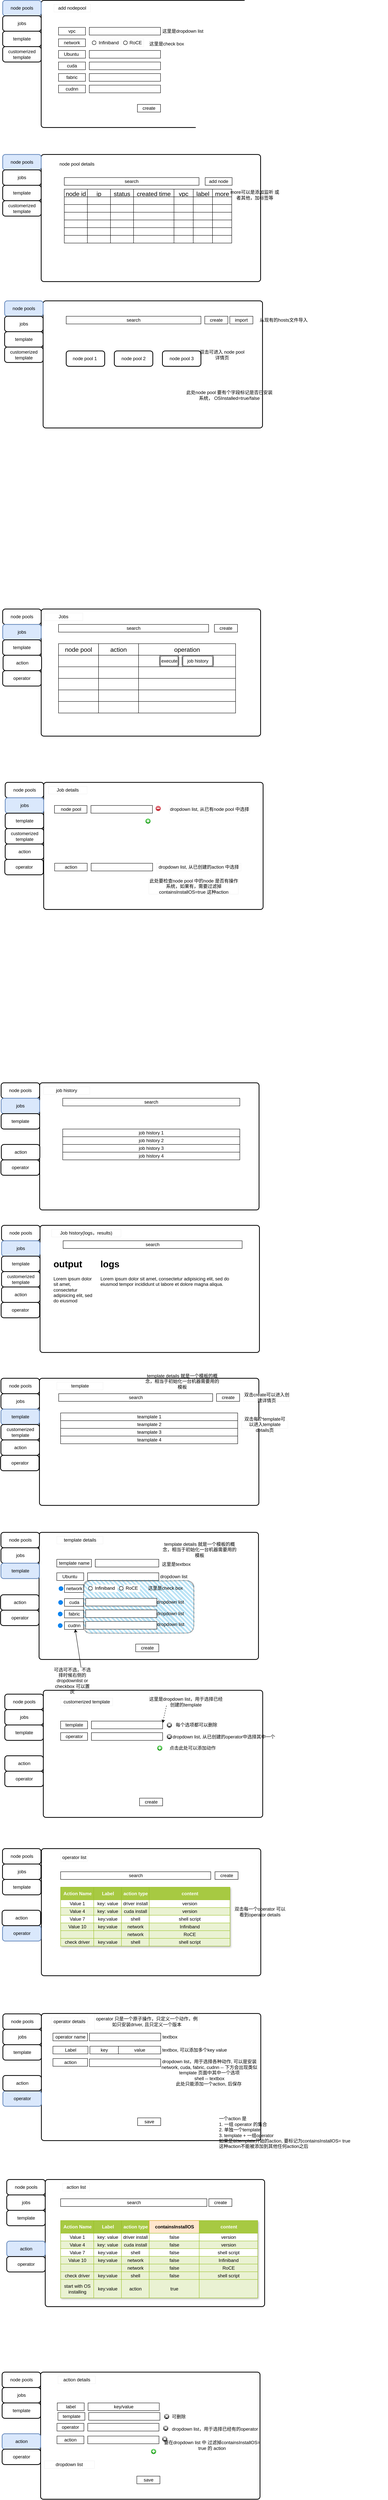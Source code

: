 <mxfile version="24.7.7">
  <diagram name="Page-1" id="9H_g9kAqsXyCxntlrRIn">
    <mxGraphModel dx="2440" dy="2392" grid="1" gridSize="10" guides="1" tooltips="1" connect="1" arrows="1" fold="1" page="1" pageScale="1" pageWidth="850" pageHeight="1100" math="0" shadow="0">
      <root>
        <mxCell id="0" />
        <mxCell id="1" parent="0" />
        <mxCell id="vTDVaDkW4czHKNU96Y0x-6" value="" style="rounded=1;whiteSpace=wrap;html=1;absoluteArcSize=1;arcSize=14;strokeWidth=2;" vertex="1" parent="1">
          <mxGeometry x="200" y="210" width="570" height="330" as="geometry" />
        </mxCell>
        <mxCell id="vTDVaDkW4czHKNU96Y0x-7" value="node pools" style="rounded=1;whiteSpace=wrap;html=1;absoluteArcSize=1;arcSize=14;strokeWidth=2;fillColor=#dae8fc;strokeColor=#6c8ebf;" vertex="1" parent="1">
          <mxGeometry x="100" y="210" width="100" height="40" as="geometry" />
        </mxCell>
        <mxCell id="vTDVaDkW4czHKNU96Y0x-8" value="jobs" style="rounded=1;whiteSpace=wrap;html=1;absoluteArcSize=1;arcSize=14;strokeWidth=2;" vertex="1" parent="1">
          <mxGeometry x="100" y="250" width="100" height="40" as="geometry" />
        </mxCell>
        <mxCell id="vTDVaDkW4czHKNU96Y0x-9" value="template" style="rounded=1;whiteSpace=wrap;html=1;absoluteArcSize=1;arcSize=14;strokeWidth=2;" vertex="1" parent="1">
          <mxGeometry x="100" y="290" width="100" height="40" as="geometry" />
        </mxCell>
        <mxCell id="vTDVaDkW4czHKNU96Y0x-10" value="customerized template" style="rounded=1;whiteSpace=wrap;html=1;absoluteArcSize=1;arcSize=14;strokeWidth=2;" vertex="1" parent="1">
          <mxGeometry x="100" y="330" width="100" height="40" as="geometry" />
        </mxCell>
        <mxCell id="vTDVaDkW4czHKNU96Y0x-11" value="node pool 1&amp;nbsp;" style="rounded=1;whiteSpace=wrap;html=1;absoluteArcSize=1;arcSize=14;strokeWidth=2;" vertex="1" parent="1">
          <mxGeometry x="260" y="340" width="100" height="40" as="geometry" />
        </mxCell>
        <mxCell id="vTDVaDkW4czHKNU96Y0x-12" value="node pool 3" style="rounded=1;whiteSpace=wrap;html=1;absoluteArcSize=1;arcSize=14;strokeWidth=2;" vertex="1" parent="1">
          <mxGeometry x="510" y="340" width="100" height="40" as="geometry" />
        </mxCell>
        <mxCell id="vTDVaDkW4czHKNU96Y0x-13" value="node pool 2" style="rounded=1;whiteSpace=wrap;html=1;absoluteArcSize=1;arcSize=14;strokeWidth=2;" vertex="1" parent="1">
          <mxGeometry x="385" y="340" width="100" height="40" as="geometry" />
        </mxCell>
        <mxCell id="vTDVaDkW4czHKNU96Y0x-15" value="search" style="whiteSpace=wrap;html=1;align=center;" vertex="1" parent="1">
          <mxGeometry x="260" y="250" width="350" height="20" as="geometry" />
        </mxCell>
        <mxCell id="vTDVaDkW4czHKNU96Y0x-16" value="create" style="html=1;whiteSpace=wrap;" vertex="1" parent="1">
          <mxGeometry x="620" y="250" width="60" height="20" as="geometry" />
        </mxCell>
        <mxCell id="vTDVaDkW4czHKNU96Y0x-104" value="" style="rounded=1;whiteSpace=wrap;html=1;absoluteArcSize=1;arcSize=14;strokeWidth=2;" vertex="1" parent="1">
          <mxGeometry x="191" y="2240" width="570" height="330" as="geometry" />
        </mxCell>
        <mxCell id="vTDVaDkW4czHKNU96Y0x-105" value="node pools" style="rounded=1;whiteSpace=wrap;html=1;absoluteArcSize=1;arcSize=14;strokeWidth=2;" vertex="1" parent="1">
          <mxGeometry x="91" y="2240" width="100" height="40" as="geometry" />
        </mxCell>
        <mxCell id="vTDVaDkW4czHKNU96Y0x-106" value="jobs" style="rounded=1;whiteSpace=wrap;html=1;absoluteArcSize=1;arcSize=14;strokeWidth=2;fillColor=#dae8fc;strokeColor=#6c8ebf;" vertex="1" parent="1">
          <mxGeometry x="91" y="2280" width="100" height="40" as="geometry" />
        </mxCell>
        <mxCell id="vTDVaDkW4czHKNU96Y0x-107" value="template" style="rounded=1;whiteSpace=wrap;html=1;absoluteArcSize=1;arcSize=14;strokeWidth=2;" vertex="1" parent="1">
          <mxGeometry x="91" y="2320" width="100" height="40" as="geometry" />
        </mxCell>
        <mxCell id="vTDVaDkW4czHKNU96Y0x-109" value="search" style="whiteSpace=wrap;html=1;align=center;" vertex="1" parent="1">
          <mxGeometry x="251" y="2280" width="460" height="20" as="geometry" />
        </mxCell>
        <mxCell id="vTDVaDkW4czHKNU96Y0x-111" value="job history 1" style="whiteSpace=wrap;html=1;align=center;" vertex="1" parent="1">
          <mxGeometry x="251" y="2360" width="460" height="20" as="geometry" />
        </mxCell>
        <mxCell id="vTDVaDkW4czHKNU96Y0x-112" value="job history&amp;nbsp;2" style="whiteSpace=wrap;html=1;align=center;" vertex="1" parent="1">
          <mxGeometry x="251" y="2380" width="460" height="20" as="geometry" />
        </mxCell>
        <mxCell id="vTDVaDkW4czHKNU96Y0x-113" value="job history&amp;nbsp;3" style="whiteSpace=wrap;html=1;align=center;" vertex="1" parent="1">
          <mxGeometry x="251" y="2400" width="460" height="20" as="geometry" />
        </mxCell>
        <mxCell id="vTDVaDkW4czHKNU96Y0x-114" value="job history&amp;nbsp;4" style="whiteSpace=wrap;html=1;align=center;" vertex="1" parent="1">
          <mxGeometry x="251" y="2420" width="460" height="20" as="geometry" />
        </mxCell>
        <mxCell id="vTDVaDkW4czHKNU96Y0x-115" value="job history" style="html=1;whiteSpace=wrap;strokeWidth=0;" vertex="1" parent="1">
          <mxGeometry x="201" y="2250" width="120" height="20" as="geometry" />
        </mxCell>
        <mxCell id="vTDVaDkW4czHKNU96Y0x-117" value="" style="rounded=1;whiteSpace=wrap;html=1;absoluteArcSize=1;arcSize=14;strokeWidth=2;" vertex="1" parent="1">
          <mxGeometry x="190.5" y="3007" width="570" height="330" as="geometry" />
        </mxCell>
        <mxCell id="vTDVaDkW4czHKNU96Y0x-118" value="node pools" style="rounded=1;whiteSpace=wrap;html=1;absoluteArcSize=1;arcSize=14;strokeWidth=2;" vertex="1" parent="1">
          <mxGeometry x="90.5" y="3007" width="100" height="40" as="geometry" />
        </mxCell>
        <mxCell id="vTDVaDkW4czHKNU96Y0x-119" value="jobs" style="rounded=1;whiteSpace=wrap;html=1;absoluteArcSize=1;arcSize=14;strokeWidth=2;" vertex="1" parent="1">
          <mxGeometry x="90.5" y="3047" width="100" height="40" as="geometry" />
        </mxCell>
        <mxCell id="vTDVaDkW4czHKNU96Y0x-120" value="template" style="rounded=1;whiteSpace=wrap;html=1;absoluteArcSize=1;arcSize=14;strokeWidth=2;fillColor=#dae8fc;strokeColor=#6c8ebf;" vertex="1" parent="1">
          <mxGeometry x="90.5" y="3087" width="100" height="40" as="geometry" />
        </mxCell>
        <mxCell id="vTDVaDkW4czHKNU96Y0x-121" value="customerized template" style="rounded=1;whiteSpace=wrap;html=1;absoluteArcSize=1;arcSize=14;strokeWidth=2;" vertex="1" parent="1">
          <mxGeometry x="90.5" y="3127" width="100" height="40" as="geometry" />
        </mxCell>
        <mxCell id="vTDVaDkW4czHKNU96Y0x-122" value="search" style="whiteSpace=wrap;html=1;align=center;" vertex="1" parent="1">
          <mxGeometry x="240.5" y="3047" width="400" height="20" as="geometry" />
        </mxCell>
        <mxCell id="vTDVaDkW4czHKNU96Y0x-123" value="create" style="html=1;whiteSpace=wrap;" vertex="1" parent="1">
          <mxGeometry x="650.5" y="3047" width="60" height="20" as="geometry" />
        </mxCell>
        <mxCell id="vTDVaDkW4czHKNU96Y0x-124" value="teamplate 1" style="whiteSpace=wrap;html=1;align=center;" vertex="1" parent="1">
          <mxGeometry x="245.5" y="3097" width="460" height="20" as="geometry" />
        </mxCell>
        <mxCell id="vTDVaDkW4czHKNU96Y0x-125" value="teamplate&amp;nbsp;2" style="whiteSpace=wrap;html=1;align=center;" vertex="1" parent="1">
          <mxGeometry x="245.5" y="3117" width="460" height="20" as="geometry" />
        </mxCell>
        <mxCell id="vTDVaDkW4czHKNU96Y0x-126" value="teamplate&amp;nbsp;3" style="whiteSpace=wrap;html=1;align=center;" vertex="1" parent="1">
          <mxGeometry x="245.5" y="3137" width="460" height="20" as="geometry" />
        </mxCell>
        <mxCell id="vTDVaDkW4czHKNU96Y0x-127" value="teamplate&amp;nbsp;4" style="whiteSpace=wrap;html=1;align=center;" vertex="1" parent="1">
          <mxGeometry x="245.5" y="3157" width="460" height="20" as="geometry" />
        </mxCell>
        <mxCell id="vTDVaDkW4czHKNU96Y0x-128" value="template" style="html=1;whiteSpace=wrap;strokeWidth=0;" vertex="1" parent="1">
          <mxGeometry x="235.5" y="3017" width="120" height="20" as="geometry" />
        </mxCell>
        <mxCell id="vTDVaDkW4czHKNU96Y0x-131" value="" style="rounded=1;whiteSpace=wrap;html=1;absoluteArcSize=1;arcSize=14;strokeWidth=2;" vertex="1" parent="1">
          <mxGeometry x="189.5" y="3407" width="570" height="330" as="geometry" />
        </mxCell>
        <mxCell id="vTDVaDkW4czHKNU96Y0x-132" value="node pools" style="rounded=1;whiteSpace=wrap;html=1;absoluteArcSize=1;arcSize=14;strokeWidth=2;" vertex="1" parent="1">
          <mxGeometry x="90.5" y="3407" width="100" height="40" as="geometry" />
        </mxCell>
        <mxCell id="vTDVaDkW4czHKNU96Y0x-133" value="jobs" style="rounded=1;whiteSpace=wrap;html=1;absoluteArcSize=1;arcSize=14;strokeWidth=2;" vertex="1" parent="1">
          <mxGeometry x="90.5" y="3447" width="100" height="40" as="geometry" />
        </mxCell>
        <mxCell id="vTDVaDkW4czHKNU96Y0x-134" value="template" style="rounded=1;whiteSpace=wrap;html=1;absoluteArcSize=1;arcSize=14;strokeWidth=2;fillColor=#dae8fc;strokeColor=#6c8ebf;" vertex="1" parent="1">
          <mxGeometry x="90.5" y="3487" width="100" height="40" as="geometry" />
        </mxCell>
        <mxCell id="vTDVaDkW4czHKNU96Y0x-136" value="template name" style="whiteSpace=wrap;html=1;align=center;" vertex="1" parent="1">
          <mxGeometry x="235.5" y="3477" width="90" height="20" as="geometry" />
        </mxCell>
        <mxCell id="vTDVaDkW4czHKNU96Y0x-137" value="" style="html=1;whiteSpace=wrap;" vertex="1" parent="1">
          <mxGeometry x="335.5" y="3477" width="165" height="20" as="geometry" />
        </mxCell>
        <mxCell id="vTDVaDkW4czHKNU96Y0x-142" value="template details" style="html=1;whiteSpace=wrap;strokeWidth=0;" vertex="1" parent="1">
          <mxGeometry x="235.5" y="3417" width="120" height="20" as="geometry" />
        </mxCell>
        <mxCell id="vTDVaDkW4czHKNU96Y0x-143" value="双击create可以进入创建详情页" style="html=1;whiteSpace=wrap;strokeWidth=0;" vertex="1" parent="1">
          <mxGeometry x="720.5" y="3047" width="120" height="20" as="geometry" />
        </mxCell>
        <mxCell id="vTDVaDkW4czHKNU96Y0x-144" value="双击每个template可以进入template details页" style="html=1;whiteSpace=wrap;strokeWidth=0;" vertex="1" parent="1">
          <mxGeometry x="715.5" y="3117" width="120" height="20" as="geometry" />
        </mxCell>
        <mxCell id="vTDVaDkW4czHKNU96Y0x-151" value="network" style="whiteSpace=wrap;html=1;align=center;" vertex="1" parent="1">
          <mxGeometry x="255.5" y="3543" width="50" height="20" as="geometry" />
        </mxCell>
        <mxCell id="vTDVaDkW4czHKNU96Y0x-153" value="Ubuntu&amp;nbsp;" style="whiteSpace=wrap;html=1;align=center;" vertex="1" parent="1">
          <mxGeometry x="235.5" y="3512" width="70" height="20" as="geometry" />
        </mxCell>
        <mxCell id="vTDVaDkW4czHKNU96Y0x-154" value="" style="html=1;whiteSpace=wrap;" vertex="1" parent="1">
          <mxGeometry x="315.5" y="3512" width="185" height="20" as="geometry" />
        </mxCell>
        <mxCell id="vTDVaDkW4czHKNU96Y0x-163" value="cuda" style="whiteSpace=wrap;html=1;align=center;" vertex="1" parent="1">
          <mxGeometry x="255.5" y="3579" width="50" height="20" as="geometry" />
        </mxCell>
        <mxCell id="vTDVaDkW4czHKNU96Y0x-165" value="fabric" style="whiteSpace=wrap;html=1;align=center;" vertex="1" parent="1">
          <mxGeometry x="255.5" y="3609" width="50" height="20" as="geometry" />
        </mxCell>
        <mxCell id="vTDVaDkW4czHKNU96Y0x-167" value="cudnn" style="whiteSpace=wrap;html=1;align=center;" vertex="1" parent="1">
          <mxGeometry x="255.5" y="3639" width="50" height="20" as="geometry" />
        </mxCell>
        <mxCell id="vTDVaDkW4czHKNU96Y0x-178" value="create" style="html=1;whiteSpace=wrap;" vertex="1" parent="1">
          <mxGeometry x="440.5" y="3697" width="60" height="20" as="geometry" />
        </mxCell>
        <mxCell id="vTDVaDkW4czHKNU96Y0x-184" value="" style="rounded=1;whiteSpace=wrap;html=1;absoluteArcSize=1;arcSize=14;strokeWidth=2;" vertex="1" parent="1">
          <mxGeometry x="200.5" y="3817" width="570" height="330" as="geometry" />
        </mxCell>
        <mxCell id="vTDVaDkW4czHKNU96Y0x-185" value="node pools" style="rounded=1;whiteSpace=wrap;html=1;absoluteArcSize=1;arcSize=14;strokeWidth=2;" vertex="1" parent="1">
          <mxGeometry x="100.5" y="3827" width="100" height="40" as="geometry" />
        </mxCell>
        <mxCell id="vTDVaDkW4czHKNU96Y0x-186" value="jobs" style="rounded=1;whiteSpace=wrap;html=1;absoluteArcSize=1;arcSize=14;strokeWidth=2;" vertex="1" parent="1">
          <mxGeometry x="100.5" y="3867" width="100" height="40" as="geometry" />
        </mxCell>
        <UserObject label="template" link="http://test.damodel.net/login" id="vTDVaDkW4czHKNU96Y0x-187">
          <mxCell style="rounded=1;whiteSpace=wrap;html=1;absoluteArcSize=1;arcSize=14;strokeWidth=2;" vertex="1" parent="1">
            <mxGeometry x="100.5" y="3907" width="100" height="40" as="geometry" />
          </mxCell>
        </UserObject>
        <mxCell id="vTDVaDkW4czHKNU96Y0x-189" value="template" style="whiteSpace=wrap;html=1;align=center;" vertex="1" parent="1">
          <mxGeometry x="245.5" y="3897" width="70" height="20" as="geometry" />
        </mxCell>
        <mxCell id="vTDVaDkW4czHKNU96Y0x-190" value="" style="html=1;whiteSpace=wrap;" vertex="1" parent="1">
          <mxGeometry x="325.5" y="3897" width="185" height="20" as="geometry" />
        </mxCell>
        <mxCell id="vTDVaDkW4czHKNU96Y0x-191" value="customerized template" style="html=1;whiteSpace=wrap;strokeWidth=0;" vertex="1" parent="1">
          <mxGeometry x="245.5" y="3837" width="135" height="20" as="geometry" />
        </mxCell>
        <mxCell id="vTDVaDkW4czHKNU96Y0x-192" value="这里是dropdown list，用于选择已经创建的template" style="html=1;whiteSpace=wrap;strokeWidth=0;opacity=0;" vertex="1" parent="1">
          <mxGeometry x="470.5" y="3837" width="200" height="20" as="geometry" />
        </mxCell>
        <mxCell id="vTDVaDkW4czHKNU96Y0x-193" value="operator" style="whiteSpace=wrap;html=1;align=center;" vertex="1" parent="1">
          <mxGeometry x="245.5" y="3927" width="70" height="20" as="geometry" />
        </mxCell>
        <mxCell id="vTDVaDkW4czHKNU96Y0x-195" value="" style="html=1;whiteSpace=wrap;" vertex="1" parent="1">
          <mxGeometry x="325.5" y="3927" width="185" height="20" as="geometry" />
        </mxCell>
        <mxCell id="vTDVaDkW4czHKNU96Y0x-207" value="create" style="html=1;whiteSpace=wrap;" vertex="1" parent="1">
          <mxGeometry x="450.5" y="4097" width="60" height="20" as="geometry" />
        </mxCell>
        <mxCell id="vTDVaDkW4czHKNU96Y0x-214" value="" style="endArrow=classic;html=1;rounded=0;exitX=0.25;exitY=1;exitDx=0;exitDy=0;entryX=1;entryY=0.25;entryDx=0;entryDy=0;dashed=1;" edge="1" parent="1" source="vTDVaDkW4czHKNU96Y0x-192" target="vTDVaDkW4czHKNU96Y0x-190">
          <mxGeometry width="50" height="50" relative="1" as="geometry">
            <mxPoint x="570.5" y="3947" as="sourcePoint" />
            <mxPoint x="620.5" y="3897" as="targetPoint" />
          </mxGeometry>
        </mxCell>
        <mxCell id="vTDVaDkW4czHKNU96Y0x-215" value="" style="verticalLabelPosition=bottom;verticalAlign=top;html=1;shadow=0;dashed=0;strokeWidth=1;shape=mxgraph.ios.iDeleteApp;fillColor=#cccccc;fillColor2=#000000;strokeColor=#ffffff;sketch=0;" vertex="1" parent="1">
          <mxGeometry x="520.5" y="3899.5" width="15" height="15" as="geometry" />
        </mxCell>
        <mxCell id="vTDVaDkW4czHKNU96Y0x-216" value="每个选项都可以删除" style="text;html=1;align=center;verticalAlign=middle;whiteSpace=wrap;rounded=0;" vertex="1" parent="1">
          <mxGeometry x="535.5" y="3892" width="125" height="30" as="geometry" />
        </mxCell>
        <mxCell id="vTDVaDkW4czHKNU96Y0x-217" value="" style="verticalLabelPosition=bottom;verticalAlign=top;html=1;shadow=0;dashed=0;strokeWidth=1;shape=mxgraph.ios.iDeleteApp;fillColor=#cccccc;fillColor2=#000000;strokeColor=#ffffff;sketch=0;" vertex="1" parent="1">
          <mxGeometry x="520.5" y="3929.5" width="15" height="15" as="geometry" />
        </mxCell>
        <mxCell id="vTDVaDkW4czHKNU96Y0x-219" value="" style="verticalLabelPosition=bottom;verticalAlign=top;html=1;shadow=0;dashed=0;strokeWidth=1;shape=mxgraph.ios.iAddIcon;fillColor=#7AdF78;fillColor2=#1A9917;strokeColor=#ffffff;sketch=0;" vertex="1" parent="1">
          <mxGeometry x="495.5" y="3959.5" width="15" height="15" as="geometry" />
        </mxCell>
        <mxCell id="vTDVaDkW4czHKNU96Y0x-220" value="点击此处可以添加动作" style="text;html=1;align=center;verticalAlign=middle;whiteSpace=wrap;rounded=0;" vertex="1" parent="1">
          <mxGeometry x="525.5" y="3952" width="125" height="30" as="geometry" />
        </mxCell>
        <mxCell id="vTDVaDkW4czHKNU96Y0x-221" value="" style="rounded=1;whiteSpace=wrap;html=1;absoluteArcSize=1;arcSize=14;strokeWidth=2;" vertex="1" parent="1">
          <mxGeometry x="195" y="1010" width="570" height="330" as="geometry" />
        </mxCell>
        <mxCell id="vTDVaDkW4czHKNU96Y0x-222" value="node pools" style="rounded=1;whiteSpace=wrap;html=1;absoluteArcSize=1;arcSize=14;strokeWidth=2;" vertex="1" parent="1">
          <mxGeometry x="95" y="1010" width="100" height="40" as="geometry" />
        </mxCell>
        <mxCell id="vTDVaDkW4czHKNU96Y0x-223" value="jobs" style="rounded=1;whiteSpace=wrap;html=1;absoluteArcSize=1;arcSize=14;strokeWidth=2;fillColor=#dae8fc;strokeColor=#6c8ebf;" vertex="1" parent="1">
          <mxGeometry x="95" y="1050" width="100" height="40" as="geometry" />
        </mxCell>
        <mxCell id="vTDVaDkW4czHKNU96Y0x-224" value="template" style="rounded=1;whiteSpace=wrap;html=1;absoluteArcSize=1;arcSize=14;strokeWidth=2;" vertex="1" parent="1">
          <mxGeometry x="95" y="1090" width="100" height="40" as="geometry" />
        </mxCell>
        <mxCell id="vTDVaDkW4czHKNU96Y0x-226" value="search" style="whiteSpace=wrap;html=1;align=center;" vertex="1" parent="1">
          <mxGeometry x="240" y="1050" width="390" height="20" as="geometry" />
        </mxCell>
        <mxCell id="vTDVaDkW4czHKNU96Y0x-232" value="Jobs" style="html=1;whiteSpace=wrap;strokeWidth=0;" vertex="1" parent="1">
          <mxGeometry x="203" y="1020" width="100" height="20" as="geometry" />
        </mxCell>
        <mxCell id="vTDVaDkW4czHKNU96Y0x-233" value="" style="shape=table;startSize=0;container=1;collapsible=0;childLayout=tableLayout;fontSize=16;" vertex="1" parent="1">
          <mxGeometry x="240" y="1100" width="460" height="180" as="geometry" />
        </mxCell>
        <mxCell id="vTDVaDkW4czHKNU96Y0x-234" value="" style="shape=tableRow;horizontal=0;startSize=0;swimlaneHead=0;swimlaneBody=0;strokeColor=inherit;top=0;left=0;bottom=0;right=0;collapsible=0;dropTarget=0;fillColor=none;points=[[0,0.5],[1,0.5]];portConstraint=eastwest;fontSize=16;" vertex="1" parent="vTDVaDkW4czHKNU96Y0x-233">
          <mxGeometry width="460" height="30" as="geometry" />
        </mxCell>
        <mxCell id="vTDVaDkW4czHKNU96Y0x-235" value="node pool" style="shape=partialRectangle;html=1;whiteSpace=wrap;connectable=0;strokeColor=inherit;overflow=hidden;fillColor=none;top=0;left=0;bottom=0;right=0;pointerEvents=1;fontSize=16;" vertex="1" parent="vTDVaDkW4czHKNU96Y0x-234">
          <mxGeometry width="104" height="30" as="geometry">
            <mxRectangle width="104" height="30" as="alternateBounds" />
          </mxGeometry>
        </mxCell>
        <mxCell id="vTDVaDkW4czHKNU96Y0x-839" value="action" style="shape=partialRectangle;html=1;whiteSpace=wrap;connectable=0;strokeColor=inherit;overflow=hidden;fillColor=none;top=0;left=0;bottom=0;right=0;pointerEvents=1;fontSize=16;" vertex="1" parent="vTDVaDkW4czHKNU96Y0x-234">
          <mxGeometry x="104" width="104" height="30" as="geometry">
            <mxRectangle width="104" height="30" as="alternateBounds" />
          </mxGeometry>
        </mxCell>
        <mxCell id="vTDVaDkW4czHKNU96Y0x-237" value="operation" style="shape=partialRectangle;html=1;whiteSpace=wrap;connectable=0;strokeColor=inherit;overflow=hidden;fillColor=none;top=0;left=0;bottom=0;right=0;pointerEvents=1;fontSize=16;" vertex="1" parent="vTDVaDkW4czHKNU96Y0x-234">
          <mxGeometry x="208" width="252" height="30" as="geometry">
            <mxRectangle width="252" height="30" as="alternateBounds" />
          </mxGeometry>
        </mxCell>
        <mxCell id="vTDVaDkW4czHKNU96Y0x-238" value="" style="shape=tableRow;horizontal=0;startSize=0;swimlaneHead=0;swimlaneBody=0;strokeColor=inherit;top=0;left=0;bottom=0;right=0;collapsible=0;dropTarget=0;fillColor=none;points=[[0,0.5],[1,0.5]];portConstraint=eastwest;fontSize=16;" vertex="1" parent="vTDVaDkW4czHKNU96Y0x-233">
          <mxGeometry y="30" width="460" height="30" as="geometry" />
        </mxCell>
        <mxCell id="vTDVaDkW4czHKNU96Y0x-239" value="" style="shape=partialRectangle;html=1;whiteSpace=wrap;connectable=0;strokeColor=inherit;overflow=hidden;fillColor=none;top=0;left=0;bottom=0;right=0;pointerEvents=1;fontSize=16;" vertex="1" parent="vTDVaDkW4czHKNU96Y0x-238">
          <mxGeometry width="104" height="30" as="geometry">
            <mxRectangle width="104" height="30" as="alternateBounds" />
          </mxGeometry>
        </mxCell>
        <mxCell id="vTDVaDkW4czHKNU96Y0x-840" style="shape=partialRectangle;html=1;whiteSpace=wrap;connectable=0;strokeColor=inherit;overflow=hidden;fillColor=none;top=0;left=0;bottom=0;right=0;pointerEvents=1;fontSize=16;" vertex="1" parent="vTDVaDkW4czHKNU96Y0x-238">
          <mxGeometry x="104" width="104" height="30" as="geometry">
            <mxRectangle width="104" height="30" as="alternateBounds" />
          </mxGeometry>
        </mxCell>
        <mxCell id="vTDVaDkW4czHKNU96Y0x-241" value="" style="shape=partialRectangle;html=1;whiteSpace=wrap;connectable=0;strokeColor=inherit;overflow=hidden;fillColor=none;top=0;left=0;bottom=0;right=0;pointerEvents=1;fontSize=16;" vertex="1" parent="vTDVaDkW4czHKNU96Y0x-238">
          <mxGeometry x="208" width="252" height="30" as="geometry">
            <mxRectangle width="252" height="30" as="alternateBounds" />
          </mxGeometry>
        </mxCell>
        <mxCell id="vTDVaDkW4czHKNU96Y0x-242" value="" style="shape=tableRow;horizontal=0;startSize=0;swimlaneHead=0;swimlaneBody=0;strokeColor=inherit;top=0;left=0;bottom=0;right=0;collapsible=0;dropTarget=0;fillColor=none;points=[[0,0.5],[1,0.5]];portConstraint=eastwest;fontSize=16;" vertex="1" parent="vTDVaDkW4czHKNU96Y0x-233">
          <mxGeometry y="60" width="460" height="30" as="geometry" />
        </mxCell>
        <mxCell id="vTDVaDkW4czHKNU96Y0x-243" value="" style="shape=partialRectangle;html=1;whiteSpace=wrap;connectable=0;strokeColor=inherit;overflow=hidden;fillColor=none;top=0;left=0;bottom=0;right=0;pointerEvents=1;fontSize=16;" vertex="1" parent="vTDVaDkW4czHKNU96Y0x-242">
          <mxGeometry width="104" height="30" as="geometry">
            <mxRectangle width="104" height="30" as="alternateBounds" />
          </mxGeometry>
        </mxCell>
        <mxCell id="vTDVaDkW4czHKNU96Y0x-841" style="shape=partialRectangle;html=1;whiteSpace=wrap;connectable=0;strokeColor=inherit;overflow=hidden;fillColor=none;top=0;left=0;bottom=0;right=0;pointerEvents=1;fontSize=16;" vertex="1" parent="vTDVaDkW4czHKNU96Y0x-242">
          <mxGeometry x="104" width="104" height="30" as="geometry">
            <mxRectangle width="104" height="30" as="alternateBounds" />
          </mxGeometry>
        </mxCell>
        <mxCell id="vTDVaDkW4czHKNU96Y0x-245" value="" style="shape=partialRectangle;html=1;whiteSpace=wrap;connectable=0;strokeColor=inherit;overflow=hidden;fillColor=none;top=0;left=0;bottom=0;right=0;pointerEvents=1;fontSize=16;" vertex="1" parent="vTDVaDkW4czHKNU96Y0x-242">
          <mxGeometry x="208" width="252" height="30" as="geometry">
            <mxRectangle width="252" height="30" as="alternateBounds" />
          </mxGeometry>
        </mxCell>
        <mxCell id="vTDVaDkW4czHKNU96Y0x-253" style="shape=tableRow;horizontal=0;startSize=0;swimlaneHead=0;swimlaneBody=0;strokeColor=inherit;top=0;left=0;bottom=0;right=0;collapsible=0;dropTarget=0;fillColor=none;points=[[0,0.5],[1,0.5]];portConstraint=eastwest;fontSize=16;" vertex="1" parent="vTDVaDkW4czHKNU96Y0x-233">
          <mxGeometry y="90" width="460" height="30" as="geometry" />
        </mxCell>
        <mxCell id="vTDVaDkW4czHKNU96Y0x-254" style="shape=partialRectangle;html=1;whiteSpace=wrap;connectable=0;strokeColor=inherit;overflow=hidden;fillColor=none;top=0;left=0;bottom=0;right=0;pointerEvents=1;fontSize=16;" vertex="1" parent="vTDVaDkW4czHKNU96Y0x-253">
          <mxGeometry width="104" height="30" as="geometry">
            <mxRectangle width="104" height="30" as="alternateBounds" />
          </mxGeometry>
        </mxCell>
        <mxCell id="vTDVaDkW4czHKNU96Y0x-842" style="shape=partialRectangle;html=1;whiteSpace=wrap;connectable=0;strokeColor=inherit;overflow=hidden;fillColor=none;top=0;left=0;bottom=0;right=0;pointerEvents=1;fontSize=16;" vertex="1" parent="vTDVaDkW4czHKNU96Y0x-253">
          <mxGeometry x="104" width="104" height="30" as="geometry">
            <mxRectangle width="104" height="30" as="alternateBounds" />
          </mxGeometry>
        </mxCell>
        <mxCell id="vTDVaDkW4czHKNU96Y0x-256" style="shape=partialRectangle;html=1;whiteSpace=wrap;connectable=0;strokeColor=inherit;overflow=hidden;fillColor=none;top=0;left=0;bottom=0;right=0;pointerEvents=1;fontSize=16;" vertex="1" parent="vTDVaDkW4czHKNU96Y0x-253">
          <mxGeometry x="208" width="252" height="30" as="geometry">
            <mxRectangle width="252" height="30" as="alternateBounds" />
          </mxGeometry>
        </mxCell>
        <mxCell id="vTDVaDkW4czHKNU96Y0x-257" style="shape=tableRow;horizontal=0;startSize=0;swimlaneHead=0;swimlaneBody=0;strokeColor=inherit;top=0;left=0;bottom=0;right=0;collapsible=0;dropTarget=0;fillColor=none;points=[[0,0.5],[1,0.5]];portConstraint=eastwest;fontSize=16;" vertex="1" parent="vTDVaDkW4czHKNU96Y0x-233">
          <mxGeometry y="120" width="460" height="30" as="geometry" />
        </mxCell>
        <mxCell id="vTDVaDkW4czHKNU96Y0x-258" style="shape=partialRectangle;html=1;whiteSpace=wrap;connectable=0;strokeColor=inherit;overflow=hidden;fillColor=none;top=0;left=0;bottom=0;right=0;pointerEvents=1;fontSize=16;" vertex="1" parent="vTDVaDkW4czHKNU96Y0x-257">
          <mxGeometry width="104" height="30" as="geometry">
            <mxRectangle width="104" height="30" as="alternateBounds" />
          </mxGeometry>
        </mxCell>
        <mxCell id="vTDVaDkW4czHKNU96Y0x-843" style="shape=partialRectangle;html=1;whiteSpace=wrap;connectable=0;strokeColor=inherit;overflow=hidden;fillColor=none;top=0;left=0;bottom=0;right=0;pointerEvents=1;fontSize=16;" vertex="1" parent="vTDVaDkW4czHKNU96Y0x-257">
          <mxGeometry x="104" width="104" height="30" as="geometry">
            <mxRectangle width="104" height="30" as="alternateBounds" />
          </mxGeometry>
        </mxCell>
        <mxCell id="vTDVaDkW4czHKNU96Y0x-260" style="shape=partialRectangle;html=1;whiteSpace=wrap;connectable=0;strokeColor=inherit;overflow=hidden;fillColor=none;top=0;left=0;bottom=0;right=0;pointerEvents=1;fontSize=16;" vertex="1" parent="vTDVaDkW4czHKNU96Y0x-257">
          <mxGeometry x="208" width="252" height="30" as="geometry">
            <mxRectangle width="252" height="30" as="alternateBounds" />
          </mxGeometry>
        </mxCell>
        <mxCell id="vTDVaDkW4czHKNU96Y0x-261" style="shape=tableRow;horizontal=0;startSize=0;swimlaneHead=0;swimlaneBody=0;strokeColor=inherit;top=0;left=0;bottom=0;right=0;collapsible=0;dropTarget=0;fillColor=none;points=[[0,0.5],[1,0.5]];portConstraint=eastwest;fontSize=16;" vertex="1" parent="vTDVaDkW4czHKNU96Y0x-233">
          <mxGeometry y="150" width="460" height="30" as="geometry" />
        </mxCell>
        <mxCell id="vTDVaDkW4czHKNU96Y0x-262" style="shape=partialRectangle;html=1;whiteSpace=wrap;connectable=0;strokeColor=inherit;overflow=hidden;fillColor=none;top=0;left=0;bottom=0;right=0;pointerEvents=1;fontSize=16;" vertex="1" parent="vTDVaDkW4czHKNU96Y0x-261">
          <mxGeometry width="104" height="30" as="geometry">
            <mxRectangle width="104" height="30" as="alternateBounds" />
          </mxGeometry>
        </mxCell>
        <mxCell id="vTDVaDkW4czHKNU96Y0x-844" style="shape=partialRectangle;html=1;whiteSpace=wrap;connectable=0;strokeColor=inherit;overflow=hidden;fillColor=none;top=0;left=0;bottom=0;right=0;pointerEvents=1;fontSize=16;" vertex="1" parent="vTDVaDkW4czHKNU96Y0x-261">
          <mxGeometry x="104" width="104" height="30" as="geometry">
            <mxRectangle width="104" height="30" as="alternateBounds" />
          </mxGeometry>
        </mxCell>
        <mxCell id="vTDVaDkW4czHKNU96Y0x-264" style="shape=partialRectangle;html=1;whiteSpace=wrap;connectable=0;strokeColor=inherit;overflow=hidden;fillColor=none;top=0;left=0;bottom=0;right=0;pointerEvents=1;fontSize=16;" vertex="1" parent="vTDVaDkW4czHKNU96Y0x-261">
          <mxGeometry x="208" width="252" height="30" as="geometry">
            <mxRectangle width="252" height="30" as="alternateBounds" />
          </mxGeometry>
        </mxCell>
        <mxCell id="vTDVaDkW4czHKNU96Y0x-334" value="" style="rounded=1;whiteSpace=wrap;html=1;absoluteArcSize=1;arcSize=14;strokeWidth=2;" vertex="1" parent="1">
          <mxGeometry x="192" y="2610" width="570" height="330" as="geometry" />
        </mxCell>
        <mxCell id="vTDVaDkW4czHKNU96Y0x-335" value="node pools" style="rounded=1;whiteSpace=wrap;html=1;absoluteArcSize=1;arcSize=14;strokeWidth=2;" vertex="1" parent="1">
          <mxGeometry x="92" y="2610" width="100" height="40" as="geometry" />
        </mxCell>
        <mxCell id="vTDVaDkW4czHKNU96Y0x-336" value="jobs" style="rounded=1;whiteSpace=wrap;html=1;absoluteArcSize=1;arcSize=14;strokeWidth=2;fillColor=#dae8fc;strokeColor=#6c8ebf;" vertex="1" parent="1">
          <mxGeometry x="92" y="2650" width="100" height="40" as="geometry" />
        </mxCell>
        <mxCell id="vTDVaDkW4czHKNU96Y0x-337" value="template" style="rounded=1;whiteSpace=wrap;html=1;absoluteArcSize=1;arcSize=14;strokeWidth=2;" vertex="1" parent="1">
          <mxGeometry x="92" y="2690" width="100" height="40" as="geometry" />
        </mxCell>
        <mxCell id="vTDVaDkW4czHKNU96Y0x-338" value="customerized template" style="rounded=1;whiteSpace=wrap;html=1;absoluteArcSize=1;arcSize=14;strokeWidth=2;" vertex="1" parent="1">
          <mxGeometry x="92" y="2730" width="100" height="40" as="geometry" />
        </mxCell>
        <mxCell id="vTDVaDkW4czHKNU96Y0x-339" value="search" style="whiteSpace=wrap;html=1;align=center;" vertex="1" parent="1">
          <mxGeometry x="252" y="2650" width="465" height="20" as="geometry" />
        </mxCell>
        <mxCell id="vTDVaDkW4czHKNU96Y0x-341" value="Job history(logs，results)" style="html=1;whiteSpace=wrap;strokeWidth=0;" vertex="1" parent="1">
          <mxGeometry x="222" y="2620" width="180" height="20" as="geometry" />
        </mxCell>
        <mxCell id="vTDVaDkW4czHKNU96Y0x-369" value="&lt;h1 style=&quot;margin-top: 0px;&quot;&gt;output&lt;/h1&gt;&lt;p&gt;Lorem ipsum dolor sit amet, consectetur adipisicing elit, sed do eiusmod tempor incididunt ut labore et dolore magna aliqua.&lt;/p&gt;" style="text;html=1;whiteSpace=wrap;overflow=hidden;rounded=0;" vertex="1" parent="1">
          <mxGeometry x="224.5" y="2690" width="102.5" height="120" as="geometry" />
        </mxCell>
        <mxCell id="vTDVaDkW4czHKNU96Y0x-370" value="&lt;h1 style=&quot;margin-top: 0px;&quot;&gt;logs&lt;/h1&gt;&lt;p&gt;Lorem ipsum dolor sit amet, consectetur adipisicing elit, sed do eiusmod tempor incididunt ut labore et dolore magna aliqua.&lt;/p&gt;" style="text;html=1;whiteSpace=wrap;overflow=hidden;rounded=0;" vertex="1" parent="1">
          <mxGeometry x="347" y="2690" width="370" height="230" as="geometry" />
        </mxCell>
        <mxCell id="vTDVaDkW4czHKNU96Y0x-371" value="import" style="html=1;whiteSpace=wrap;" vertex="1" parent="1">
          <mxGeometry x="685" y="250" width="60" height="20" as="geometry" />
        </mxCell>
        <mxCell id="vTDVaDkW4czHKNU96Y0x-372" value="从现有的hosts文件导入" style="text;html=1;align=center;verticalAlign=middle;whiteSpace=wrap;rounded=0;" vertex="1" parent="1">
          <mxGeometry x="760" y="245" width="130" height="30" as="geometry" />
        </mxCell>
        <mxCell id="vTDVaDkW4czHKNU96Y0x-385" value="" style="rounded=1;whiteSpace=wrap;html=1;absoluteArcSize=1;arcSize=14;strokeWidth=2;" vertex="1" parent="1">
          <mxGeometry x="195" y="-170" width="570" height="330" as="geometry" />
        </mxCell>
        <mxCell id="vTDVaDkW4czHKNU96Y0x-386" value="node pools" style="rounded=1;whiteSpace=wrap;html=1;absoluteArcSize=1;arcSize=14;strokeWidth=2;fillColor=#dae8fc;strokeColor=#6c8ebf;" vertex="1" parent="1">
          <mxGeometry x="95" y="-170" width="100" height="40" as="geometry" />
        </mxCell>
        <mxCell id="vTDVaDkW4czHKNU96Y0x-387" value="jobs" style="rounded=1;whiteSpace=wrap;html=1;absoluteArcSize=1;arcSize=14;strokeWidth=2;" vertex="1" parent="1">
          <mxGeometry x="95" y="-130" width="100" height="40" as="geometry" />
        </mxCell>
        <mxCell id="vTDVaDkW4czHKNU96Y0x-388" value="template" style="rounded=1;whiteSpace=wrap;html=1;absoluteArcSize=1;arcSize=14;strokeWidth=2;" vertex="1" parent="1">
          <mxGeometry x="95" y="-90" width="100" height="40" as="geometry" />
        </mxCell>
        <mxCell id="vTDVaDkW4czHKNU96Y0x-389" value="customerized template" style="rounded=1;whiteSpace=wrap;html=1;absoluteArcSize=1;arcSize=14;strokeWidth=2;" vertex="1" parent="1">
          <mxGeometry x="95" y="-50" width="100" height="40" as="geometry" />
        </mxCell>
        <mxCell id="vTDVaDkW4czHKNU96Y0x-393" value="search" style="whiteSpace=wrap;html=1;align=center;" vertex="1" parent="1">
          <mxGeometry x="255" y="-110" width="350" height="20" as="geometry" />
        </mxCell>
        <mxCell id="vTDVaDkW4czHKNU96Y0x-398" value="" style="shape=table;startSize=0;container=1;collapsible=0;childLayout=tableLayout;fontSize=16;" vertex="1" parent="1">
          <mxGeometry x="255" y="-80" width="435" height="140.0" as="geometry" />
        </mxCell>
        <mxCell id="vTDVaDkW4czHKNU96Y0x-399" value="" style="shape=tableRow;horizontal=0;startSize=0;swimlaneHead=0;swimlaneBody=0;strokeColor=inherit;top=0;left=0;bottom=0;right=0;collapsible=0;dropTarget=0;fillColor=none;points=[[0,0.5],[1,0.5]];portConstraint=eastwest;fontSize=16;" vertex="1" parent="vTDVaDkW4czHKNU96Y0x-398">
          <mxGeometry width="435" height="20" as="geometry" />
        </mxCell>
        <mxCell id="vTDVaDkW4czHKNU96Y0x-400" value="node id" style="shape=partialRectangle;html=1;whiteSpace=wrap;connectable=0;strokeColor=inherit;overflow=hidden;fillColor=none;top=0;left=0;bottom=0;right=0;pointerEvents=1;fontSize=16;" vertex="1" parent="vTDVaDkW4czHKNU96Y0x-399">
          <mxGeometry width="60" height="20" as="geometry">
            <mxRectangle width="60" height="20" as="alternateBounds" />
          </mxGeometry>
        </mxCell>
        <mxCell id="vTDVaDkW4czHKNU96Y0x-401" value="ip" style="shape=partialRectangle;html=1;whiteSpace=wrap;connectable=0;strokeColor=inherit;overflow=hidden;fillColor=none;top=0;left=0;bottom=0;right=0;pointerEvents=1;fontSize=16;" vertex="1" parent="vTDVaDkW4czHKNU96Y0x-399">
          <mxGeometry x="60" width="60" height="20" as="geometry">
            <mxRectangle width="60" height="20" as="alternateBounds" />
          </mxGeometry>
        </mxCell>
        <mxCell id="vTDVaDkW4czHKNU96Y0x-402" value="status" style="shape=partialRectangle;html=1;whiteSpace=wrap;connectable=0;strokeColor=inherit;overflow=hidden;fillColor=none;top=0;left=0;bottom=0;right=0;pointerEvents=1;fontSize=16;" vertex="1" parent="vTDVaDkW4czHKNU96Y0x-399">
          <mxGeometry x="120" width="60" height="20" as="geometry">
            <mxRectangle width="60" height="20" as="alternateBounds" />
          </mxGeometry>
        </mxCell>
        <mxCell id="vTDVaDkW4czHKNU96Y0x-411" value="created time" style="shape=partialRectangle;html=1;whiteSpace=wrap;connectable=0;strokeColor=inherit;overflow=hidden;fillColor=none;top=0;left=0;bottom=0;right=0;pointerEvents=1;fontSize=16;" vertex="1" parent="vTDVaDkW4czHKNU96Y0x-399">
          <mxGeometry x="180" width="105" height="20" as="geometry">
            <mxRectangle width="105" height="20" as="alternateBounds" />
          </mxGeometry>
        </mxCell>
        <mxCell id="vTDVaDkW4czHKNU96Y0x-414" value="vpc" style="shape=partialRectangle;html=1;whiteSpace=wrap;connectable=0;strokeColor=inherit;overflow=hidden;fillColor=none;top=0;left=0;bottom=0;right=0;pointerEvents=1;fontSize=16;" vertex="1" parent="vTDVaDkW4czHKNU96Y0x-399">
          <mxGeometry x="285" width="50" height="20" as="geometry">
            <mxRectangle width="50" height="20" as="alternateBounds" />
          </mxGeometry>
        </mxCell>
        <mxCell id="vTDVaDkW4czHKNU96Y0x-417" value="label" style="shape=partialRectangle;html=1;whiteSpace=wrap;connectable=0;strokeColor=inherit;overflow=hidden;fillColor=none;top=0;left=0;bottom=0;right=0;pointerEvents=1;fontSize=16;" vertex="1" parent="vTDVaDkW4czHKNU96Y0x-399">
          <mxGeometry x="335" width="50" height="20" as="geometry">
            <mxRectangle width="50" height="20" as="alternateBounds" />
          </mxGeometry>
        </mxCell>
        <mxCell id="vTDVaDkW4czHKNU96Y0x-420" value="more" style="shape=partialRectangle;html=1;whiteSpace=wrap;connectable=0;strokeColor=inherit;overflow=hidden;fillColor=none;top=0;left=0;bottom=0;right=0;pointerEvents=1;fontSize=16;" vertex="1" parent="vTDVaDkW4czHKNU96Y0x-399">
          <mxGeometry x="385" width="50" height="20" as="geometry">
            <mxRectangle width="50" height="20" as="alternateBounds" />
          </mxGeometry>
        </mxCell>
        <mxCell id="vTDVaDkW4czHKNU96Y0x-403" value="" style="shape=tableRow;horizontal=0;startSize=0;swimlaneHead=0;swimlaneBody=0;strokeColor=inherit;top=0;left=0;bottom=0;right=0;collapsible=0;dropTarget=0;fillColor=none;points=[[0,0.5],[1,0.5]];portConstraint=eastwest;fontSize=16;" vertex="1" parent="vTDVaDkW4czHKNU96Y0x-398">
          <mxGeometry y="20" width="435" height="20" as="geometry" />
        </mxCell>
        <mxCell id="vTDVaDkW4czHKNU96Y0x-404" value="" style="shape=partialRectangle;html=1;whiteSpace=wrap;connectable=0;strokeColor=inherit;overflow=hidden;fillColor=none;top=0;left=0;bottom=0;right=0;pointerEvents=1;fontSize=16;" vertex="1" parent="vTDVaDkW4czHKNU96Y0x-403">
          <mxGeometry width="60" height="20" as="geometry">
            <mxRectangle width="60" height="20" as="alternateBounds" />
          </mxGeometry>
        </mxCell>
        <mxCell id="vTDVaDkW4czHKNU96Y0x-405" value="" style="shape=partialRectangle;html=1;whiteSpace=wrap;connectable=0;strokeColor=inherit;overflow=hidden;fillColor=none;top=0;left=0;bottom=0;right=0;pointerEvents=1;fontSize=16;" vertex="1" parent="vTDVaDkW4czHKNU96Y0x-403">
          <mxGeometry x="60" width="60" height="20" as="geometry">
            <mxRectangle width="60" height="20" as="alternateBounds" />
          </mxGeometry>
        </mxCell>
        <mxCell id="vTDVaDkW4czHKNU96Y0x-406" value="" style="shape=partialRectangle;html=1;whiteSpace=wrap;connectable=0;strokeColor=inherit;overflow=hidden;fillColor=none;top=0;left=0;bottom=0;right=0;pointerEvents=1;fontSize=16;" vertex="1" parent="vTDVaDkW4czHKNU96Y0x-403">
          <mxGeometry x="120" width="60" height="20" as="geometry">
            <mxRectangle width="60" height="20" as="alternateBounds" />
          </mxGeometry>
        </mxCell>
        <mxCell id="vTDVaDkW4czHKNU96Y0x-412" style="shape=partialRectangle;html=1;whiteSpace=wrap;connectable=0;strokeColor=inherit;overflow=hidden;fillColor=none;top=0;left=0;bottom=0;right=0;pointerEvents=1;fontSize=16;" vertex="1" parent="vTDVaDkW4czHKNU96Y0x-403">
          <mxGeometry x="180" width="105" height="20" as="geometry">
            <mxRectangle width="105" height="20" as="alternateBounds" />
          </mxGeometry>
        </mxCell>
        <mxCell id="vTDVaDkW4czHKNU96Y0x-415" style="shape=partialRectangle;html=1;whiteSpace=wrap;connectable=0;strokeColor=inherit;overflow=hidden;fillColor=none;top=0;left=0;bottom=0;right=0;pointerEvents=1;fontSize=16;" vertex="1" parent="vTDVaDkW4czHKNU96Y0x-403">
          <mxGeometry x="285" width="50" height="20" as="geometry">
            <mxRectangle width="50" height="20" as="alternateBounds" />
          </mxGeometry>
        </mxCell>
        <mxCell id="vTDVaDkW4czHKNU96Y0x-418" style="shape=partialRectangle;html=1;whiteSpace=wrap;connectable=0;strokeColor=inherit;overflow=hidden;fillColor=none;top=0;left=0;bottom=0;right=0;pointerEvents=1;fontSize=16;" vertex="1" parent="vTDVaDkW4czHKNU96Y0x-403">
          <mxGeometry x="335" width="50" height="20" as="geometry">
            <mxRectangle width="50" height="20" as="alternateBounds" />
          </mxGeometry>
        </mxCell>
        <mxCell id="vTDVaDkW4czHKNU96Y0x-421" style="shape=partialRectangle;html=1;whiteSpace=wrap;connectable=0;strokeColor=inherit;overflow=hidden;fillColor=none;top=0;left=0;bottom=0;right=0;pointerEvents=1;fontSize=16;" vertex="1" parent="vTDVaDkW4czHKNU96Y0x-403">
          <mxGeometry x="385" width="50" height="20" as="geometry">
            <mxRectangle width="50" height="20" as="alternateBounds" />
          </mxGeometry>
        </mxCell>
        <mxCell id="vTDVaDkW4czHKNU96Y0x-407" value="" style="shape=tableRow;horizontal=0;startSize=0;swimlaneHead=0;swimlaneBody=0;strokeColor=inherit;top=0;left=0;bottom=0;right=0;collapsible=0;dropTarget=0;fillColor=none;points=[[0,0.5],[1,0.5]];portConstraint=eastwest;fontSize=16;" vertex="1" parent="vTDVaDkW4czHKNU96Y0x-398">
          <mxGeometry y="40" width="435" height="20" as="geometry" />
        </mxCell>
        <mxCell id="vTDVaDkW4czHKNU96Y0x-408" value="" style="shape=partialRectangle;html=1;whiteSpace=wrap;connectable=0;strokeColor=inherit;overflow=hidden;fillColor=none;top=0;left=0;bottom=0;right=0;pointerEvents=1;fontSize=16;" vertex="1" parent="vTDVaDkW4czHKNU96Y0x-407">
          <mxGeometry width="60" height="20" as="geometry">
            <mxRectangle width="60" height="20" as="alternateBounds" />
          </mxGeometry>
        </mxCell>
        <mxCell id="vTDVaDkW4czHKNU96Y0x-409" value="" style="shape=partialRectangle;html=1;whiteSpace=wrap;connectable=0;strokeColor=inherit;overflow=hidden;fillColor=none;top=0;left=0;bottom=0;right=0;pointerEvents=1;fontSize=16;" vertex="1" parent="vTDVaDkW4czHKNU96Y0x-407">
          <mxGeometry x="60" width="60" height="20" as="geometry">
            <mxRectangle width="60" height="20" as="alternateBounds" />
          </mxGeometry>
        </mxCell>
        <mxCell id="vTDVaDkW4czHKNU96Y0x-410" value="" style="shape=partialRectangle;html=1;whiteSpace=wrap;connectable=0;strokeColor=inherit;overflow=hidden;fillColor=none;top=0;left=0;bottom=0;right=0;pointerEvents=1;fontSize=16;" vertex="1" parent="vTDVaDkW4czHKNU96Y0x-407">
          <mxGeometry x="120" width="60" height="20" as="geometry">
            <mxRectangle width="60" height="20" as="alternateBounds" />
          </mxGeometry>
        </mxCell>
        <mxCell id="vTDVaDkW4czHKNU96Y0x-413" style="shape=partialRectangle;html=1;whiteSpace=wrap;connectable=0;strokeColor=inherit;overflow=hidden;fillColor=none;top=0;left=0;bottom=0;right=0;pointerEvents=1;fontSize=16;" vertex="1" parent="vTDVaDkW4czHKNU96Y0x-407">
          <mxGeometry x="180" width="105" height="20" as="geometry">
            <mxRectangle width="105" height="20" as="alternateBounds" />
          </mxGeometry>
        </mxCell>
        <mxCell id="vTDVaDkW4czHKNU96Y0x-416" style="shape=partialRectangle;html=1;whiteSpace=wrap;connectable=0;strokeColor=inherit;overflow=hidden;fillColor=none;top=0;left=0;bottom=0;right=0;pointerEvents=1;fontSize=16;" vertex="1" parent="vTDVaDkW4czHKNU96Y0x-407">
          <mxGeometry x="285" width="50" height="20" as="geometry">
            <mxRectangle width="50" height="20" as="alternateBounds" />
          </mxGeometry>
        </mxCell>
        <mxCell id="vTDVaDkW4czHKNU96Y0x-419" style="shape=partialRectangle;html=1;whiteSpace=wrap;connectable=0;strokeColor=inherit;overflow=hidden;fillColor=none;top=0;left=0;bottom=0;right=0;pointerEvents=1;fontSize=16;" vertex="1" parent="vTDVaDkW4czHKNU96Y0x-407">
          <mxGeometry x="335" width="50" height="20" as="geometry">
            <mxRectangle width="50" height="20" as="alternateBounds" />
          </mxGeometry>
        </mxCell>
        <mxCell id="vTDVaDkW4czHKNU96Y0x-422" style="shape=partialRectangle;html=1;whiteSpace=wrap;connectable=0;strokeColor=inherit;overflow=hidden;fillColor=none;top=0;left=0;bottom=0;right=0;pointerEvents=1;fontSize=16;" vertex="1" parent="vTDVaDkW4czHKNU96Y0x-407">
          <mxGeometry x="385" width="50" height="20" as="geometry">
            <mxRectangle width="50" height="20" as="alternateBounds" />
          </mxGeometry>
        </mxCell>
        <mxCell id="vTDVaDkW4czHKNU96Y0x-428" style="shape=tableRow;horizontal=0;startSize=0;swimlaneHead=0;swimlaneBody=0;strokeColor=inherit;top=0;left=0;bottom=0;right=0;collapsible=0;dropTarget=0;fillColor=none;points=[[0,0.5],[1,0.5]];portConstraint=eastwest;fontSize=16;" vertex="1" parent="vTDVaDkW4czHKNU96Y0x-398">
          <mxGeometry y="60" width="435" height="20" as="geometry" />
        </mxCell>
        <mxCell id="vTDVaDkW4czHKNU96Y0x-429" style="shape=partialRectangle;html=1;whiteSpace=wrap;connectable=0;strokeColor=inherit;overflow=hidden;fillColor=none;top=0;left=0;bottom=0;right=0;pointerEvents=1;fontSize=16;" vertex="1" parent="vTDVaDkW4czHKNU96Y0x-428">
          <mxGeometry width="60" height="20" as="geometry">
            <mxRectangle width="60" height="20" as="alternateBounds" />
          </mxGeometry>
        </mxCell>
        <mxCell id="vTDVaDkW4czHKNU96Y0x-430" style="shape=partialRectangle;html=1;whiteSpace=wrap;connectable=0;strokeColor=inherit;overflow=hidden;fillColor=none;top=0;left=0;bottom=0;right=0;pointerEvents=1;fontSize=16;" vertex="1" parent="vTDVaDkW4czHKNU96Y0x-428">
          <mxGeometry x="60" width="60" height="20" as="geometry">
            <mxRectangle width="60" height="20" as="alternateBounds" />
          </mxGeometry>
        </mxCell>
        <mxCell id="vTDVaDkW4czHKNU96Y0x-431" style="shape=partialRectangle;html=1;whiteSpace=wrap;connectable=0;strokeColor=inherit;overflow=hidden;fillColor=none;top=0;left=0;bottom=0;right=0;pointerEvents=1;fontSize=16;" vertex="1" parent="vTDVaDkW4czHKNU96Y0x-428">
          <mxGeometry x="120" width="60" height="20" as="geometry">
            <mxRectangle width="60" height="20" as="alternateBounds" />
          </mxGeometry>
        </mxCell>
        <mxCell id="vTDVaDkW4czHKNU96Y0x-432" style="shape=partialRectangle;html=1;whiteSpace=wrap;connectable=0;strokeColor=inherit;overflow=hidden;fillColor=none;top=0;left=0;bottom=0;right=0;pointerEvents=1;fontSize=16;" vertex="1" parent="vTDVaDkW4czHKNU96Y0x-428">
          <mxGeometry x="180" width="105" height="20" as="geometry">
            <mxRectangle width="105" height="20" as="alternateBounds" />
          </mxGeometry>
        </mxCell>
        <mxCell id="vTDVaDkW4czHKNU96Y0x-433" style="shape=partialRectangle;html=1;whiteSpace=wrap;connectable=0;strokeColor=inherit;overflow=hidden;fillColor=none;top=0;left=0;bottom=0;right=0;pointerEvents=1;fontSize=16;" vertex="1" parent="vTDVaDkW4czHKNU96Y0x-428">
          <mxGeometry x="285" width="50" height="20" as="geometry">
            <mxRectangle width="50" height="20" as="alternateBounds" />
          </mxGeometry>
        </mxCell>
        <mxCell id="vTDVaDkW4czHKNU96Y0x-434" style="shape=partialRectangle;html=1;whiteSpace=wrap;connectable=0;strokeColor=inherit;overflow=hidden;fillColor=none;top=0;left=0;bottom=0;right=0;pointerEvents=1;fontSize=16;" vertex="1" parent="vTDVaDkW4czHKNU96Y0x-428">
          <mxGeometry x="335" width="50" height="20" as="geometry">
            <mxRectangle width="50" height="20" as="alternateBounds" />
          </mxGeometry>
        </mxCell>
        <mxCell id="vTDVaDkW4czHKNU96Y0x-435" style="shape=partialRectangle;html=1;whiteSpace=wrap;connectable=0;strokeColor=inherit;overflow=hidden;fillColor=none;top=0;left=0;bottom=0;right=0;pointerEvents=1;fontSize=16;" vertex="1" parent="vTDVaDkW4czHKNU96Y0x-428">
          <mxGeometry x="385" width="50" height="20" as="geometry">
            <mxRectangle width="50" height="20" as="alternateBounds" />
          </mxGeometry>
        </mxCell>
        <mxCell id="vTDVaDkW4czHKNU96Y0x-436" style="shape=tableRow;horizontal=0;startSize=0;swimlaneHead=0;swimlaneBody=0;strokeColor=inherit;top=0;left=0;bottom=0;right=0;collapsible=0;dropTarget=0;fillColor=none;points=[[0,0.5],[1,0.5]];portConstraint=eastwest;fontSize=16;" vertex="1" parent="vTDVaDkW4czHKNU96Y0x-398">
          <mxGeometry y="80" width="435" height="20" as="geometry" />
        </mxCell>
        <mxCell id="vTDVaDkW4czHKNU96Y0x-437" style="shape=partialRectangle;html=1;whiteSpace=wrap;connectable=0;strokeColor=inherit;overflow=hidden;fillColor=none;top=0;left=0;bottom=0;right=0;pointerEvents=1;fontSize=16;" vertex="1" parent="vTDVaDkW4czHKNU96Y0x-436">
          <mxGeometry width="60" height="20" as="geometry">
            <mxRectangle width="60" height="20" as="alternateBounds" />
          </mxGeometry>
        </mxCell>
        <mxCell id="vTDVaDkW4czHKNU96Y0x-438" style="shape=partialRectangle;html=1;whiteSpace=wrap;connectable=0;strokeColor=inherit;overflow=hidden;fillColor=none;top=0;left=0;bottom=0;right=0;pointerEvents=1;fontSize=16;" vertex="1" parent="vTDVaDkW4czHKNU96Y0x-436">
          <mxGeometry x="60" width="60" height="20" as="geometry">
            <mxRectangle width="60" height="20" as="alternateBounds" />
          </mxGeometry>
        </mxCell>
        <mxCell id="vTDVaDkW4czHKNU96Y0x-439" style="shape=partialRectangle;html=1;whiteSpace=wrap;connectable=0;strokeColor=inherit;overflow=hidden;fillColor=none;top=0;left=0;bottom=0;right=0;pointerEvents=1;fontSize=16;" vertex="1" parent="vTDVaDkW4czHKNU96Y0x-436">
          <mxGeometry x="120" width="60" height="20" as="geometry">
            <mxRectangle width="60" height="20" as="alternateBounds" />
          </mxGeometry>
        </mxCell>
        <mxCell id="vTDVaDkW4czHKNU96Y0x-440" style="shape=partialRectangle;html=1;whiteSpace=wrap;connectable=0;strokeColor=inherit;overflow=hidden;fillColor=none;top=0;left=0;bottom=0;right=0;pointerEvents=1;fontSize=16;" vertex="1" parent="vTDVaDkW4czHKNU96Y0x-436">
          <mxGeometry x="180" width="105" height="20" as="geometry">
            <mxRectangle width="105" height="20" as="alternateBounds" />
          </mxGeometry>
        </mxCell>
        <mxCell id="vTDVaDkW4czHKNU96Y0x-441" style="shape=partialRectangle;html=1;whiteSpace=wrap;connectable=0;strokeColor=inherit;overflow=hidden;fillColor=none;top=0;left=0;bottom=0;right=0;pointerEvents=1;fontSize=16;" vertex="1" parent="vTDVaDkW4czHKNU96Y0x-436">
          <mxGeometry x="285" width="50" height="20" as="geometry">
            <mxRectangle width="50" height="20" as="alternateBounds" />
          </mxGeometry>
        </mxCell>
        <mxCell id="vTDVaDkW4czHKNU96Y0x-442" style="shape=partialRectangle;html=1;whiteSpace=wrap;connectable=0;strokeColor=inherit;overflow=hidden;fillColor=none;top=0;left=0;bottom=0;right=0;pointerEvents=1;fontSize=16;" vertex="1" parent="vTDVaDkW4czHKNU96Y0x-436">
          <mxGeometry x="335" width="50" height="20" as="geometry">
            <mxRectangle width="50" height="20" as="alternateBounds" />
          </mxGeometry>
        </mxCell>
        <mxCell id="vTDVaDkW4czHKNU96Y0x-443" style="shape=partialRectangle;html=1;whiteSpace=wrap;connectable=0;strokeColor=inherit;overflow=hidden;fillColor=none;top=0;left=0;bottom=0;right=0;pointerEvents=1;fontSize=16;" vertex="1" parent="vTDVaDkW4czHKNU96Y0x-436">
          <mxGeometry x="385" width="50" height="20" as="geometry">
            <mxRectangle width="50" height="20" as="alternateBounds" />
          </mxGeometry>
        </mxCell>
        <mxCell id="vTDVaDkW4czHKNU96Y0x-444" style="shape=tableRow;horizontal=0;startSize=0;swimlaneHead=0;swimlaneBody=0;strokeColor=inherit;top=0;left=0;bottom=0;right=0;collapsible=0;dropTarget=0;fillColor=none;points=[[0,0.5],[1,0.5]];portConstraint=eastwest;fontSize=16;" vertex="1" parent="vTDVaDkW4czHKNU96Y0x-398">
          <mxGeometry y="100" width="435" height="20" as="geometry" />
        </mxCell>
        <mxCell id="vTDVaDkW4czHKNU96Y0x-445" style="shape=partialRectangle;html=1;whiteSpace=wrap;connectable=0;strokeColor=inherit;overflow=hidden;fillColor=none;top=0;left=0;bottom=0;right=0;pointerEvents=1;fontSize=16;" vertex="1" parent="vTDVaDkW4czHKNU96Y0x-444">
          <mxGeometry width="60" height="20" as="geometry">
            <mxRectangle width="60" height="20" as="alternateBounds" />
          </mxGeometry>
        </mxCell>
        <mxCell id="vTDVaDkW4czHKNU96Y0x-446" style="shape=partialRectangle;html=1;whiteSpace=wrap;connectable=0;strokeColor=inherit;overflow=hidden;fillColor=none;top=0;left=0;bottom=0;right=0;pointerEvents=1;fontSize=16;" vertex="1" parent="vTDVaDkW4czHKNU96Y0x-444">
          <mxGeometry x="60" width="60" height="20" as="geometry">
            <mxRectangle width="60" height="20" as="alternateBounds" />
          </mxGeometry>
        </mxCell>
        <mxCell id="vTDVaDkW4czHKNU96Y0x-447" style="shape=partialRectangle;html=1;whiteSpace=wrap;connectable=0;strokeColor=inherit;overflow=hidden;fillColor=none;top=0;left=0;bottom=0;right=0;pointerEvents=1;fontSize=16;" vertex="1" parent="vTDVaDkW4czHKNU96Y0x-444">
          <mxGeometry x="120" width="60" height="20" as="geometry">
            <mxRectangle width="60" height="20" as="alternateBounds" />
          </mxGeometry>
        </mxCell>
        <mxCell id="vTDVaDkW4czHKNU96Y0x-448" style="shape=partialRectangle;html=1;whiteSpace=wrap;connectable=0;strokeColor=inherit;overflow=hidden;fillColor=none;top=0;left=0;bottom=0;right=0;pointerEvents=1;fontSize=16;" vertex="1" parent="vTDVaDkW4czHKNU96Y0x-444">
          <mxGeometry x="180" width="105" height="20" as="geometry">
            <mxRectangle width="105" height="20" as="alternateBounds" />
          </mxGeometry>
        </mxCell>
        <mxCell id="vTDVaDkW4czHKNU96Y0x-449" style="shape=partialRectangle;html=1;whiteSpace=wrap;connectable=0;strokeColor=inherit;overflow=hidden;fillColor=none;top=0;left=0;bottom=0;right=0;pointerEvents=1;fontSize=16;" vertex="1" parent="vTDVaDkW4czHKNU96Y0x-444">
          <mxGeometry x="285" width="50" height="20" as="geometry">
            <mxRectangle width="50" height="20" as="alternateBounds" />
          </mxGeometry>
        </mxCell>
        <mxCell id="vTDVaDkW4czHKNU96Y0x-450" style="shape=partialRectangle;html=1;whiteSpace=wrap;connectable=0;strokeColor=inherit;overflow=hidden;fillColor=none;top=0;left=0;bottom=0;right=0;pointerEvents=1;fontSize=16;" vertex="1" parent="vTDVaDkW4czHKNU96Y0x-444">
          <mxGeometry x="335" width="50" height="20" as="geometry">
            <mxRectangle width="50" height="20" as="alternateBounds" />
          </mxGeometry>
        </mxCell>
        <mxCell id="vTDVaDkW4czHKNU96Y0x-451" style="shape=partialRectangle;html=1;whiteSpace=wrap;connectable=0;strokeColor=inherit;overflow=hidden;fillColor=none;top=0;left=0;bottom=0;right=0;pointerEvents=1;fontSize=16;" vertex="1" parent="vTDVaDkW4czHKNU96Y0x-444">
          <mxGeometry x="385" width="50" height="20" as="geometry">
            <mxRectangle width="50" height="20" as="alternateBounds" />
          </mxGeometry>
        </mxCell>
        <mxCell id="vTDVaDkW4czHKNU96Y0x-452" style="shape=tableRow;horizontal=0;startSize=0;swimlaneHead=0;swimlaneBody=0;strokeColor=inherit;top=0;left=0;bottom=0;right=0;collapsible=0;dropTarget=0;fillColor=none;points=[[0,0.5],[1,0.5]];portConstraint=eastwest;fontSize=16;" vertex="1" parent="vTDVaDkW4czHKNU96Y0x-398">
          <mxGeometry y="120" width="435" height="20" as="geometry" />
        </mxCell>
        <mxCell id="vTDVaDkW4czHKNU96Y0x-453" style="shape=partialRectangle;html=1;whiteSpace=wrap;connectable=0;strokeColor=inherit;overflow=hidden;fillColor=none;top=0;left=0;bottom=0;right=0;pointerEvents=1;fontSize=16;" vertex="1" parent="vTDVaDkW4czHKNU96Y0x-452">
          <mxGeometry width="60" height="20" as="geometry">
            <mxRectangle width="60" height="20" as="alternateBounds" />
          </mxGeometry>
        </mxCell>
        <mxCell id="vTDVaDkW4czHKNU96Y0x-454" style="shape=partialRectangle;html=1;whiteSpace=wrap;connectable=0;strokeColor=inherit;overflow=hidden;fillColor=none;top=0;left=0;bottom=0;right=0;pointerEvents=1;fontSize=16;" vertex="1" parent="vTDVaDkW4czHKNU96Y0x-452">
          <mxGeometry x="60" width="60" height="20" as="geometry">
            <mxRectangle width="60" height="20" as="alternateBounds" />
          </mxGeometry>
        </mxCell>
        <mxCell id="vTDVaDkW4czHKNU96Y0x-455" style="shape=partialRectangle;html=1;whiteSpace=wrap;connectable=0;strokeColor=inherit;overflow=hidden;fillColor=none;top=0;left=0;bottom=0;right=0;pointerEvents=1;fontSize=16;" vertex="1" parent="vTDVaDkW4czHKNU96Y0x-452">
          <mxGeometry x="120" width="60" height="20" as="geometry">
            <mxRectangle width="60" height="20" as="alternateBounds" />
          </mxGeometry>
        </mxCell>
        <mxCell id="vTDVaDkW4czHKNU96Y0x-456" style="shape=partialRectangle;html=1;whiteSpace=wrap;connectable=0;strokeColor=inherit;overflow=hidden;fillColor=none;top=0;left=0;bottom=0;right=0;pointerEvents=1;fontSize=16;" vertex="1" parent="vTDVaDkW4czHKNU96Y0x-452">
          <mxGeometry x="180" width="105" height="20" as="geometry">
            <mxRectangle width="105" height="20" as="alternateBounds" />
          </mxGeometry>
        </mxCell>
        <mxCell id="vTDVaDkW4czHKNU96Y0x-457" style="shape=partialRectangle;html=1;whiteSpace=wrap;connectable=0;strokeColor=inherit;overflow=hidden;fillColor=none;top=0;left=0;bottom=0;right=0;pointerEvents=1;fontSize=16;" vertex="1" parent="vTDVaDkW4czHKNU96Y0x-452">
          <mxGeometry x="285" width="50" height="20" as="geometry">
            <mxRectangle width="50" height="20" as="alternateBounds" />
          </mxGeometry>
        </mxCell>
        <mxCell id="vTDVaDkW4czHKNU96Y0x-458" style="shape=partialRectangle;html=1;whiteSpace=wrap;connectable=0;strokeColor=inherit;overflow=hidden;fillColor=none;top=0;left=0;bottom=0;right=0;pointerEvents=1;fontSize=16;" vertex="1" parent="vTDVaDkW4czHKNU96Y0x-452">
          <mxGeometry x="335" width="50" height="20" as="geometry">
            <mxRectangle width="50" height="20" as="alternateBounds" />
          </mxGeometry>
        </mxCell>
        <mxCell id="vTDVaDkW4czHKNU96Y0x-459" style="shape=partialRectangle;html=1;whiteSpace=wrap;connectable=0;strokeColor=inherit;overflow=hidden;fillColor=none;top=0;left=0;bottom=0;right=0;pointerEvents=1;fontSize=16;" vertex="1" parent="vTDVaDkW4czHKNU96Y0x-452">
          <mxGeometry x="385" width="50" height="20" as="geometry">
            <mxRectangle width="50" height="20" as="alternateBounds" />
          </mxGeometry>
        </mxCell>
        <mxCell id="vTDVaDkW4czHKNU96Y0x-423" value="node pool details" style="text;html=1;align=center;verticalAlign=middle;whiteSpace=wrap;rounded=0;" vertex="1" parent="1">
          <mxGeometry x="223" y="-160" width="130" height="30" as="geometry" />
        </mxCell>
        <mxCell id="vTDVaDkW4czHKNU96Y0x-424" value="双击可进入 node pool 详情页" style="text;html=1;align=center;verticalAlign=middle;whiteSpace=wrap;rounded=0;" vertex="1" parent="1">
          <mxGeometry x="600" y="335" width="130" height="30" as="geometry" />
        </mxCell>
        <mxCell id="vTDVaDkW4czHKNU96Y0x-426" value="more可以是添加监听 或者其他，加标签等" style="text;html=1;align=center;verticalAlign=middle;whiteSpace=wrap;rounded=0;" vertex="1" parent="1">
          <mxGeometry x="685" y="-80" width="130" height="30" as="geometry" />
        </mxCell>
        <mxCell id="vTDVaDkW4czHKNU96Y0x-427" value="add node" style="html=1;whiteSpace=wrap;" vertex="1" parent="1">
          <mxGeometry x="621" y="-110" width="70" height="20" as="geometry" />
        </mxCell>
        <mxCell id="vTDVaDkW4czHKNU96Y0x-529" value="" style="rounded=1;whiteSpace=wrap;html=1;absoluteArcSize=1;arcSize=14;strokeWidth=2;" vertex="1" parent="1">
          <mxGeometry x="195" y="-570" width="570" height="330" as="geometry" />
        </mxCell>
        <mxCell id="vTDVaDkW4czHKNU96Y0x-530" value="node pools" style="rounded=1;whiteSpace=wrap;html=1;absoluteArcSize=1;arcSize=14;strokeWidth=2;fillColor=#dae8fc;strokeColor=#6c8ebf;" vertex="1" parent="1">
          <mxGeometry x="95" y="-570" width="100" height="40" as="geometry" />
        </mxCell>
        <mxCell id="vTDVaDkW4czHKNU96Y0x-531" value="jobs" style="rounded=1;whiteSpace=wrap;html=1;absoluteArcSize=1;arcSize=14;strokeWidth=2;" vertex="1" parent="1">
          <mxGeometry x="95" y="-530" width="100" height="40" as="geometry" />
        </mxCell>
        <mxCell id="vTDVaDkW4czHKNU96Y0x-532" value="template" style="rounded=1;whiteSpace=wrap;html=1;absoluteArcSize=1;arcSize=14;strokeWidth=2;" vertex="1" parent="1">
          <mxGeometry x="95" y="-490" width="100" height="40" as="geometry" />
        </mxCell>
        <mxCell id="vTDVaDkW4czHKNU96Y0x-533" value="customerized template" style="rounded=1;whiteSpace=wrap;html=1;absoluteArcSize=1;arcSize=14;strokeWidth=2;" vertex="1" parent="1">
          <mxGeometry x="95" y="-450" width="100" height="40" as="geometry" />
        </mxCell>
        <mxCell id="vTDVaDkW4czHKNU96Y0x-534" value="vpc" style="whiteSpace=wrap;html=1;align=center;" vertex="1" parent="1">
          <mxGeometry x="240" y="-500" width="70" height="20" as="geometry" />
        </mxCell>
        <mxCell id="vTDVaDkW4czHKNU96Y0x-535" value="" style="html=1;whiteSpace=wrap;" vertex="1" parent="1">
          <mxGeometry x="320" y="-500" width="185" height="20" as="geometry" />
        </mxCell>
        <mxCell id="vTDVaDkW4czHKNU96Y0x-536" value="add nodepool" style="html=1;whiteSpace=wrap;strokeWidth=0;" vertex="1" parent="1">
          <mxGeometry x="228" y="-560" width="95" height="20" as="geometry" />
        </mxCell>
        <mxCell id="vTDVaDkW4czHKNU96Y0x-537" value="这里是dropdown list" style="html=1;whiteSpace=wrap;strokeWidth=0;opacity=0;" vertex="1" parent="1">
          <mxGeometry x="463" y="-500" width="200" height="20" as="geometry" />
        </mxCell>
        <mxCell id="vTDVaDkW4czHKNU96Y0x-538" value="network" style="whiteSpace=wrap;html=1;align=center;" vertex="1" parent="1">
          <mxGeometry x="240" y="-470" width="70" height="20" as="geometry" />
        </mxCell>
        <mxCell id="vTDVaDkW4czHKNU96Y0x-539" value="Ubuntu&amp;nbsp;" style="whiteSpace=wrap;html=1;align=center;" vertex="1" parent="1">
          <mxGeometry x="240" y="-440" width="70" height="20" as="geometry" />
        </mxCell>
        <mxCell id="vTDVaDkW4czHKNU96Y0x-540" value="" style="html=1;whiteSpace=wrap;" vertex="1" parent="1">
          <mxGeometry x="320" y="-440" width="185" height="20" as="geometry" />
        </mxCell>
        <mxCell id="vTDVaDkW4czHKNU96Y0x-541" value="cuda" style="whiteSpace=wrap;html=1;align=center;" vertex="1" parent="1">
          <mxGeometry x="240" y="-410" width="70" height="20" as="geometry" />
        </mxCell>
        <mxCell id="vTDVaDkW4czHKNU96Y0x-542" value="" style="html=1;whiteSpace=wrap;" vertex="1" parent="1">
          <mxGeometry x="320" y="-410" width="185" height="20" as="geometry" />
        </mxCell>
        <mxCell id="vTDVaDkW4czHKNU96Y0x-543" value="fabric" style="whiteSpace=wrap;html=1;align=center;" vertex="1" parent="1">
          <mxGeometry x="240" y="-380" width="70" height="20" as="geometry" />
        </mxCell>
        <mxCell id="vTDVaDkW4czHKNU96Y0x-544" value="" style="html=1;whiteSpace=wrap;" vertex="1" parent="1">
          <mxGeometry x="320" y="-380" width="185" height="20" as="geometry" />
        </mxCell>
        <mxCell id="vTDVaDkW4czHKNU96Y0x-545" value="cudnn" style="whiteSpace=wrap;html=1;align=center;" vertex="1" parent="1">
          <mxGeometry x="240" y="-350" width="70" height="20" as="geometry" />
        </mxCell>
        <mxCell id="vTDVaDkW4czHKNU96Y0x-546" value="" style="html=1;whiteSpace=wrap;" vertex="1" parent="1">
          <mxGeometry x="320" y="-350" width="185" height="20" as="geometry" />
        </mxCell>
        <mxCell id="vTDVaDkW4czHKNU96Y0x-548" value="" style="verticalLabelPosition=bottom;verticalAlign=top;html=1;shape=mxgraph.flowchart.on-page_reference;" vertex="1" parent="1">
          <mxGeometry x="327.5" y="-465" width="10" height="10" as="geometry" />
        </mxCell>
        <mxCell id="vTDVaDkW4czHKNU96Y0x-550" value="Infiniband" style="html=1;whiteSpace=wrap;strokeWidth=0;" vertex="1" parent="1">
          <mxGeometry x="337.5" y="-470" width="65" height="20" as="geometry" />
        </mxCell>
        <mxCell id="vTDVaDkW4czHKNU96Y0x-551" value="RoCE" style="html=1;whiteSpace=wrap;strokeWidth=0;" vertex="1" parent="1">
          <mxGeometry x="418.75" y="-470" width="42.5" height="20" as="geometry" />
        </mxCell>
        <mxCell id="vTDVaDkW4czHKNU96Y0x-552" value="这里是check box" style="html=1;whiteSpace=wrap;strokeWidth=0;opacity=0;" vertex="1" parent="1">
          <mxGeometry x="461.25" y="-465" width="120" height="15" as="geometry" />
        </mxCell>
        <mxCell id="vTDVaDkW4czHKNU96Y0x-553" value="create" style="html=1;whiteSpace=wrap;" vertex="1" parent="1">
          <mxGeometry x="445" y="-300" width="60" height="20" as="geometry" />
        </mxCell>
        <mxCell id="vTDVaDkW4czHKNU96Y0x-554" value="" style="verticalLabelPosition=bottom;verticalAlign=top;html=1;shape=mxgraph.flowchart.on-page_reference;" vertex="1" parent="1">
          <mxGeometry x="408.75" y="-465" width="10" height="10" as="geometry" />
        </mxCell>
        <mxCell id="vTDVaDkW4czHKNU96Y0x-558" value="这里是textbox" style="html=1;whiteSpace=wrap;strokeWidth=0;opacity=0;" vertex="1" parent="1">
          <mxGeometry x="485.5" y="3482" width="120" height="15" as="geometry" />
        </mxCell>
        <mxCell id="vTDVaDkW4czHKNU96Y0x-560" value="template details 就是一个模板的概念，相当于初始化一台机器需要用的模板" style="text;html=1;align=center;verticalAlign=middle;whiteSpace=wrap;rounded=0;" vertex="1" parent="1">
          <mxGeometry x="506.75" y="3427" width="198.75" height="50" as="geometry" />
        </mxCell>
        <mxCell id="vTDVaDkW4czHKNU96Y0x-561" value="action" style="rounded=1;whiteSpace=wrap;html=1;absoluteArcSize=1;arcSize=14;strokeWidth=2;" vertex="1" parent="1">
          <mxGeometry x="90.5" y="3167" width="100" height="40" as="geometry" />
        </mxCell>
        <mxCell id="vTDVaDkW4czHKNU96Y0x-563" value="operator" style="rounded=1;whiteSpace=wrap;html=1;absoluteArcSize=1;arcSize=14;strokeWidth=2;" vertex="1" parent="1">
          <mxGeometry x="100.5" y="4027" width="100" height="40" as="geometry" />
        </mxCell>
        <mxCell id="vTDVaDkW4czHKNU96Y0x-564" value="dropdown list" style="html=1;whiteSpace=wrap;strokeWidth=0;opacity=0;" vertex="1" parent="1">
          <mxGeometry x="492.5" y="3514.5" width="93" height="15" as="geometry" />
        </mxCell>
        <mxCell id="vTDVaDkW4czHKNU96Y0x-572" value="" style="html=1;verticalLabelPosition=bottom;labelBackgroundColor=#ffffff;verticalAlign=top;shadow=0;dashed=0;strokeWidth=2;shape=mxgraph.ios7.misc.select;fillColor=#0080f0;strokeColor=#ffffff;sketch=0;" vertex="1" parent="1">
          <mxGeometry x="239.5" y="3583" width="12" height="12" as="geometry" />
        </mxCell>
        <mxCell id="vTDVaDkW4czHKNU96Y0x-573" value="" style="html=1;verticalLabelPosition=bottom;labelBackgroundColor=#ffffff;verticalAlign=top;shadow=0;dashed=0;strokeWidth=2;shape=mxgraph.ios7.misc.select;fillColor=#0080f0;strokeColor=#ffffff;sketch=0;" vertex="1" parent="1">
          <mxGeometry x="238.5" y="3643" width="12" height="12" as="geometry" />
        </mxCell>
        <mxCell id="vTDVaDkW4czHKNU96Y0x-574" value="" style="html=1;verticalLabelPosition=bottom;labelBackgroundColor=#ffffff;verticalAlign=top;shadow=0;dashed=0;strokeWidth=2;shape=mxgraph.ios7.misc.select;fillColor=#0080f0;strokeColor=#ffffff;sketch=0;" vertex="1" parent="1">
          <mxGeometry x="238.5" y="3613" width="12" height="12" as="geometry" />
        </mxCell>
        <mxCell id="vTDVaDkW4czHKNU96Y0x-575" value="" style="html=1;verticalLabelPosition=bottom;labelBackgroundColor=#ffffff;verticalAlign=top;shadow=0;dashed=0;strokeWidth=2;shape=mxgraph.ios7.misc.select;fillColor=#0080f0;strokeColor=#ffffff;sketch=0;" vertex="1" parent="1">
          <mxGeometry x="240.5" y="3547" width="12" height="12" as="geometry" />
        </mxCell>
        <mxCell id="vTDVaDkW4czHKNU96Y0x-579" value="" style="endArrow=classic;html=1;rounded=0;exitX=0.75;exitY=0;exitDx=0;exitDy=0;entryX=0.168;entryY=0.818;entryDx=0;entryDy=0;entryPerimeter=0;" edge="1" parent="1">
          <mxGeometry width="50" height="50" relative="1" as="geometry">
            <mxPoint x="298.62" y="3758.31" as="sourcePoint" />
            <mxPoint x="283.38" y="3658.25" as="targetPoint" />
          </mxGeometry>
        </mxCell>
        <mxCell id="vTDVaDkW4czHKNU96Y0x-580" value="可选可不选，不选择时候右侧的dropdownlist or checkbox 可以置灰" style="text;html=1;align=center;verticalAlign=middle;whiteSpace=wrap;rounded=0;" vertex="1" parent="1">
          <mxGeometry x="225.5" y="3777" width="100" height="30" as="geometry" />
        </mxCell>
        <mxCell id="vTDVaDkW4czHKNU96Y0x-581" value="" style="rounded=1;whiteSpace=wrap;html=1;strokeWidth=2;fillWeight=4;hachureGap=8;hachureAngle=45;fillColor=#1ba1e2;sketch=1;opacity=30;" vertex="1" parent="1">
          <mxGeometry x="305.5" y="3532" width="286" height="136.5" as="geometry" />
        </mxCell>
        <mxCell id="vTDVaDkW4czHKNU96Y0x-582" value="" style="rounded=1;whiteSpace=wrap;html=1;absoluteArcSize=1;arcSize=14;strokeWidth=2;" vertex="1" parent="1">
          <mxGeometry x="195.5" y="4228" width="570" height="330" as="geometry" />
        </mxCell>
        <mxCell id="vTDVaDkW4czHKNU96Y0x-583" value="node pools" style="rounded=1;whiteSpace=wrap;html=1;absoluteArcSize=1;arcSize=14;strokeWidth=2;" vertex="1" parent="1">
          <mxGeometry x="94.5" y="4228" width="100" height="40" as="geometry" />
        </mxCell>
        <mxCell id="vTDVaDkW4czHKNU96Y0x-584" value="jobs" style="rounded=1;whiteSpace=wrap;html=1;absoluteArcSize=1;arcSize=14;strokeWidth=2;" vertex="1" parent="1">
          <mxGeometry x="94.5" y="4268" width="100" height="40" as="geometry" />
        </mxCell>
        <UserObject label="template" link="http://test.damodel.net/login" id="vTDVaDkW4czHKNU96Y0x-585">
          <mxCell style="rounded=1;whiteSpace=wrap;html=1;absoluteArcSize=1;arcSize=14;strokeWidth=2;" vertex="1" parent="1">
            <mxGeometry x="94.5" y="4308" width="100" height="40" as="geometry" />
          </mxCell>
        </UserObject>
        <mxCell id="vTDVaDkW4czHKNU96Y0x-589" value="operator list" style="html=1;whiteSpace=wrap;strokeWidth=0;" vertex="1" parent="1">
          <mxGeometry x="245.5" y="4241" width="70" height="20" as="geometry" />
        </mxCell>
        <mxCell id="vTDVaDkW4czHKNU96Y0x-592" value="search" style="html=1;whiteSpace=wrap;" vertex="1" parent="1">
          <mxGeometry x="245.5" y="4288" width="390" height="20" as="geometry" />
        </mxCell>
        <mxCell id="vTDVaDkW4czHKNU96Y0x-593" value="create" style="html=1;whiteSpace=wrap;" vertex="1" parent="1">
          <mxGeometry x="646.5" y="4288" width="60" height="20" as="geometry" />
        </mxCell>
        <mxCell id="vTDVaDkW4czHKNU96Y0x-600" value="operator" style="rounded=1;whiteSpace=wrap;html=1;absoluteArcSize=1;arcSize=14;strokeWidth=2;fillColor=#dae8fc;strokeColor=#6c8ebf;" vertex="1" parent="1">
          <mxGeometry x="94.5" y="4428" width="100" height="40" as="geometry" />
        </mxCell>
        <mxCell id="vTDVaDkW4czHKNU96Y0x-601" value="" style="rounded=1;whiteSpace=wrap;html=1;absoluteArcSize=1;arcSize=14;strokeWidth=2;" vertex="1" parent="1">
          <mxGeometry x="193.5" y="5587" width="570" height="330" as="geometry" />
        </mxCell>
        <mxCell id="vTDVaDkW4czHKNU96Y0x-602" value="node pools" style="rounded=1;whiteSpace=wrap;html=1;absoluteArcSize=1;arcSize=14;strokeWidth=2;" vertex="1" parent="1">
          <mxGeometry x="93.5" y="5587" width="100" height="40" as="geometry" />
        </mxCell>
        <mxCell id="vTDVaDkW4czHKNU96Y0x-603" value="jobs" style="rounded=1;whiteSpace=wrap;html=1;absoluteArcSize=1;arcSize=14;strokeWidth=2;" vertex="1" parent="1">
          <mxGeometry x="93.5" y="5627" width="100" height="40" as="geometry" />
        </mxCell>
        <UserObject label="template" link="http://test.damodel.net/login" id="vTDVaDkW4czHKNU96Y0x-604">
          <mxCell style="rounded=1;whiteSpace=wrap;html=1;absoluteArcSize=1;arcSize=14;strokeWidth=2;" vertex="1" parent="1">
            <mxGeometry x="93.5" y="5667" width="100" height="40" as="geometry" />
          </mxCell>
        </UserObject>
        <mxCell id="vTDVaDkW4czHKNU96Y0x-606" value="action details" style="html=1;whiteSpace=wrap;strokeWidth=0;" vertex="1" parent="1">
          <mxGeometry x="238.5" y="5597" width="97" height="20" as="geometry" />
        </mxCell>
        <mxCell id="vTDVaDkW4czHKNU96Y0x-607" value="dropdown list，用于选择已经有的operator" style="html=1;whiteSpace=wrap;strokeWidth=0;opacity=0;" vertex="1" parent="1">
          <mxGeometry x="513.5" y="5725" width="265" height="20" as="geometry" />
        </mxCell>
        <mxCell id="vTDVaDkW4czHKNU96Y0x-608" value="template" style="whiteSpace=wrap;html=1;align=center;" vertex="1" parent="1">
          <mxGeometry x="238.5" y="5692" width="70" height="20" as="geometry" />
        </mxCell>
        <mxCell id="vTDVaDkW4czHKNU96Y0x-609" value="" style="html=1;whiteSpace=wrap;" vertex="1" parent="1">
          <mxGeometry x="318.5" y="5692" width="185" height="20" as="geometry" />
        </mxCell>
        <mxCell id="vTDVaDkW4czHKNU96Y0x-610" value="save" style="html=1;whiteSpace=wrap;" vertex="1" parent="1">
          <mxGeometry x="443.5" y="5857" width="60" height="20" as="geometry" />
        </mxCell>
        <mxCell id="vTDVaDkW4czHKNU96Y0x-612" value="" style="verticalLabelPosition=bottom;verticalAlign=top;html=1;shadow=0;dashed=0;strokeWidth=1;shape=mxgraph.ios.iDeleteApp;fillColor=#cccccc;fillColor2=#000000;strokeColor=#ffffff;sketch=0;" vertex="1" parent="1">
          <mxGeometry x="513.5" y="5694.5" width="15" height="15" as="geometry" />
        </mxCell>
        <mxCell id="vTDVaDkW4czHKNU96Y0x-615" value="action" style="rounded=1;whiteSpace=wrap;html=1;absoluteArcSize=1;arcSize=14;strokeWidth=2;fillColor=#dae8fc;strokeColor=#6c8ebf;" vertex="1" parent="1">
          <mxGeometry x="93.5" y="5747" width="100" height="40" as="geometry" />
        </mxCell>
        <mxCell id="vTDVaDkW4czHKNU96Y0x-629" value="Assets" style="childLayout=tableLayout;recursiveResize=0;strokeColor=#98bf21;fillColor=#40c9a0;shadow=1;" vertex="1" parent="1">
          <mxGeometry x="245.5" y="4328" width="440" height="153" as="geometry" />
        </mxCell>
        <mxCell id="vTDVaDkW4czHKNU96Y0x-630" style="shape=tableRow;horizontal=0;startSize=0;swimlaneHead=0;swimlaneBody=0;top=0;left=0;bottom=0;right=0;dropTarget=0;collapsible=0;recursiveResize=0;expand=0;fontStyle=0;strokeColor=inherit;fillColor=#ffffff;" vertex="1" parent="vTDVaDkW4czHKNU96Y0x-629">
          <mxGeometry width="440" height="33" as="geometry" />
        </mxCell>
        <mxCell id="vTDVaDkW4czHKNU96Y0x-631" value="Action Name" style="connectable=0;recursiveResize=0;strokeColor=inherit;fillColor=#A7C942;align=center;fontStyle=1;fontColor=#FFFFFF;html=1;" vertex="1" parent="vTDVaDkW4czHKNU96Y0x-630">
          <mxGeometry width="86" height="33" as="geometry">
            <mxRectangle width="86" height="33" as="alternateBounds" />
          </mxGeometry>
        </mxCell>
        <mxCell id="vTDVaDkW4czHKNU96Y0x-632" value="Label" style="connectable=0;recursiveResize=0;strokeColor=inherit;fillColor=#A7C942;align=center;fontStyle=1;fontColor=#FFFFFF;html=1;" vertex="1" parent="vTDVaDkW4czHKNU96Y0x-630">
          <mxGeometry x="86" width="72" height="33" as="geometry">
            <mxRectangle width="72" height="33" as="alternateBounds" />
          </mxGeometry>
        </mxCell>
        <mxCell id="vTDVaDkW4czHKNU96Y0x-691" value="action type" style="connectable=0;recursiveResize=0;strokeColor=inherit;fillColor=#A7C942;align=center;fontStyle=1;fontColor=#FFFFFF;html=1;" vertex="1" parent="vTDVaDkW4czHKNU96Y0x-630">
          <mxGeometry x="158" width="72" height="33" as="geometry">
            <mxRectangle width="72" height="33" as="alternateBounds" />
          </mxGeometry>
        </mxCell>
        <mxCell id="vTDVaDkW4czHKNU96Y0x-633" value="content" style="connectable=0;recursiveResize=0;strokeColor=inherit;fillColor=#A7C942;align=center;fontStyle=1;fontColor=#FFFFFF;html=1;" vertex="1" parent="vTDVaDkW4czHKNU96Y0x-630">
          <mxGeometry x="230" width="210" height="33" as="geometry">
            <mxRectangle width="210" height="33" as="alternateBounds" />
          </mxGeometry>
        </mxCell>
        <mxCell id="vTDVaDkW4czHKNU96Y0x-634" value="" style="shape=tableRow;horizontal=0;startSize=0;swimlaneHead=0;swimlaneBody=0;top=0;left=0;bottom=0;right=0;dropTarget=0;collapsible=0;recursiveResize=0;expand=0;fontStyle=0;strokeColor=inherit;fillColor=#ffffff;" vertex="1" parent="vTDVaDkW4czHKNU96Y0x-629">
          <mxGeometry y="33" width="440" height="20" as="geometry" />
        </mxCell>
        <mxCell id="vTDVaDkW4czHKNU96Y0x-635" value="Value 1" style="connectable=0;recursiveResize=0;strokeColor=inherit;fillColor=inherit;align=center;whiteSpace=wrap;html=1;" vertex="1" parent="vTDVaDkW4czHKNU96Y0x-634">
          <mxGeometry width="86" height="20" as="geometry">
            <mxRectangle width="86" height="20" as="alternateBounds" />
          </mxGeometry>
        </mxCell>
        <mxCell id="vTDVaDkW4czHKNU96Y0x-636" value="key: value" style="connectable=0;recursiveResize=0;strokeColor=inherit;fillColor=inherit;align=center;whiteSpace=wrap;html=1;" vertex="1" parent="vTDVaDkW4czHKNU96Y0x-634">
          <mxGeometry x="86" width="72" height="20" as="geometry">
            <mxRectangle width="72" height="20" as="alternateBounds" />
          </mxGeometry>
        </mxCell>
        <mxCell id="vTDVaDkW4czHKNU96Y0x-692" value="driver install" style="connectable=0;recursiveResize=0;strokeColor=inherit;fillColor=inherit;align=center;whiteSpace=wrap;html=1;" vertex="1" parent="vTDVaDkW4czHKNU96Y0x-634">
          <mxGeometry x="158" width="72" height="20" as="geometry">
            <mxRectangle width="72" height="20" as="alternateBounds" />
          </mxGeometry>
        </mxCell>
        <mxCell id="vTDVaDkW4czHKNU96Y0x-637" value="version" style="connectable=0;recursiveResize=0;strokeColor=inherit;fillColor=inherit;align=center;whiteSpace=wrap;html=1;" vertex="1" parent="vTDVaDkW4czHKNU96Y0x-634">
          <mxGeometry x="230" width="210" height="20" as="geometry">
            <mxRectangle width="210" height="20" as="alternateBounds" />
          </mxGeometry>
        </mxCell>
        <mxCell id="vTDVaDkW4czHKNU96Y0x-638" value="" style="shape=tableRow;horizontal=0;startSize=0;swimlaneHead=0;swimlaneBody=0;top=0;left=0;bottom=0;right=0;dropTarget=0;collapsible=0;recursiveResize=0;expand=0;fontStyle=1;strokeColor=inherit;fillColor=#EAF2D3;" vertex="1" parent="vTDVaDkW4czHKNU96Y0x-629">
          <mxGeometry y="53" width="440" height="20" as="geometry" />
        </mxCell>
        <mxCell id="vTDVaDkW4czHKNU96Y0x-639" value="Value 4" style="connectable=0;recursiveResize=0;strokeColor=inherit;fillColor=inherit;whiteSpace=wrap;html=1;" vertex="1" parent="vTDVaDkW4czHKNU96Y0x-638">
          <mxGeometry width="86" height="20" as="geometry">
            <mxRectangle width="86" height="20" as="alternateBounds" />
          </mxGeometry>
        </mxCell>
        <mxCell id="vTDVaDkW4czHKNU96Y0x-640" value="key: value" style="connectable=0;recursiveResize=0;strokeColor=inherit;fillColor=inherit;whiteSpace=wrap;html=1;" vertex="1" parent="vTDVaDkW4czHKNU96Y0x-638">
          <mxGeometry x="86" width="72" height="20" as="geometry">
            <mxRectangle width="72" height="20" as="alternateBounds" />
          </mxGeometry>
        </mxCell>
        <mxCell id="vTDVaDkW4czHKNU96Y0x-693" value="cuda install" style="connectable=0;recursiveResize=0;strokeColor=inherit;fillColor=inherit;whiteSpace=wrap;html=1;" vertex="1" parent="vTDVaDkW4czHKNU96Y0x-638">
          <mxGeometry x="158" width="72" height="20" as="geometry">
            <mxRectangle width="72" height="20" as="alternateBounds" />
          </mxGeometry>
        </mxCell>
        <mxCell id="vTDVaDkW4czHKNU96Y0x-641" value="version" style="connectable=0;recursiveResize=0;strokeColor=inherit;fillColor=inherit;whiteSpace=wrap;html=1;" vertex="1" parent="vTDVaDkW4czHKNU96Y0x-638">
          <mxGeometry x="230" width="210" height="20" as="geometry">
            <mxRectangle width="210" height="20" as="alternateBounds" />
          </mxGeometry>
        </mxCell>
        <mxCell id="vTDVaDkW4czHKNU96Y0x-642" value="" style="shape=tableRow;horizontal=0;startSize=0;swimlaneHead=0;swimlaneBody=0;top=0;left=0;bottom=0;right=0;dropTarget=0;collapsible=0;recursiveResize=0;expand=0;fontStyle=0;strokeColor=inherit;fillColor=#ffffff;" vertex="1" parent="vTDVaDkW4czHKNU96Y0x-629">
          <mxGeometry y="73" width="440" height="20" as="geometry" />
        </mxCell>
        <mxCell id="vTDVaDkW4czHKNU96Y0x-643" value="Value 7" style="connectable=0;recursiveResize=0;strokeColor=inherit;fillColor=inherit;fontStyle=0;align=center;whiteSpace=wrap;html=1;" vertex="1" parent="vTDVaDkW4czHKNU96Y0x-642">
          <mxGeometry width="86" height="20" as="geometry">
            <mxRectangle width="86" height="20" as="alternateBounds" />
          </mxGeometry>
        </mxCell>
        <mxCell id="vTDVaDkW4czHKNU96Y0x-644" value="key:value" style="connectable=0;recursiveResize=0;strokeColor=inherit;fillColor=inherit;fontStyle=0;align=center;whiteSpace=wrap;html=1;" vertex="1" parent="vTDVaDkW4czHKNU96Y0x-642">
          <mxGeometry x="86" width="72" height="20" as="geometry">
            <mxRectangle width="72" height="20" as="alternateBounds" />
          </mxGeometry>
        </mxCell>
        <mxCell id="vTDVaDkW4czHKNU96Y0x-694" value="shell" style="connectable=0;recursiveResize=0;strokeColor=inherit;fillColor=inherit;fontStyle=0;align=center;whiteSpace=wrap;html=1;" vertex="1" parent="vTDVaDkW4czHKNU96Y0x-642">
          <mxGeometry x="158" width="72" height="20" as="geometry">
            <mxRectangle width="72" height="20" as="alternateBounds" />
          </mxGeometry>
        </mxCell>
        <mxCell id="vTDVaDkW4czHKNU96Y0x-645" value="shell script" style="connectable=0;recursiveResize=0;strokeColor=inherit;fillColor=inherit;fontStyle=0;align=center;whiteSpace=wrap;html=1;" vertex="1" parent="vTDVaDkW4czHKNU96Y0x-642">
          <mxGeometry x="230" width="210" height="20" as="geometry">
            <mxRectangle width="210" height="20" as="alternateBounds" />
          </mxGeometry>
        </mxCell>
        <mxCell id="vTDVaDkW4czHKNU96Y0x-646" value="" style="shape=tableRow;horizontal=0;startSize=0;swimlaneHead=0;swimlaneBody=0;top=0;left=0;bottom=0;right=0;dropTarget=0;collapsible=0;recursiveResize=0;expand=0;fontStyle=1;strokeColor=inherit;fillColor=#EAF2D3;" vertex="1" parent="vTDVaDkW4czHKNU96Y0x-629">
          <mxGeometry y="93" width="440" height="20" as="geometry" />
        </mxCell>
        <mxCell id="vTDVaDkW4czHKNU96Y0x-647" value="Value 10" style="connectable=0;recursiveResize=0;strokeColor=inherit;fillColor=inherit;whiteSpace=wrap;html=1;" vertex="1" parent="vTDVaDkW4czHKNU96Y0x-646">
          <mxGeometry width="86" height="20" as="geometry">
            <mxRectangle width="86" height="20" as="alternateBounds" />
          </mxGeometry>
        </mxCell>
        <mxCell id="vTDVaDkW4czHKNU96Y0x-648" value="key:value" style="connectable=0;recursiveResize=0;strokeColor=inherit;fillColor=inherit;whiteSpace=wrap;html=1;" vertex="1" parent="vTDVaDkW4czHKNU96Y0x-646">
          <mxGeometry x="86" width="72" height="20" as="geometry">
            <mxRectangle width="72" height="20" as="alternateBounds" />
          </mxGeometry>
        </mxCell>
        <mxCell id="vTDVaDkW4czHKNU96Y0x-695" value="network" style="connectable=0;recursiveResize=0;strokeColor=inherit;fillColor=inherit;whiteSpace=wrap;html=1;" vertex="1" parent="vTDVaDkW4czHKNU96Y0x-646">
          <mxGeometry x="158" width="72" height="20" as="geometry">
            <mxRectangle width="72" height="20" as="alternateBounds" />
          </mxGeometry>
        </mxCell>
        <mxCell id="vTDVaDkW4czHKNU96Y0x-649" value="Infiniband" style="connectable=0;recursiveResize=0;strokeColor=inherit;fillColor=inherit;whiteSpace=wrap;html=1;" vertex="1" parent="vTDVaDkW4czHKNU96Y0x-646">
          <mxGeometry x="230" width="210" height="20" as="geometry">
            <mxRectangle width="210" height="20" as="alternateBounds" />
          </mxGeometry>
        </mxCell>
        <mxCell id="vTDVaDkW4czHKNU96Y0x-696" style="shape=tableRow;horizontal=0;startSize=0;swimlaneHead=0;swimlaneBody=0;top=0;left=0;bottom=0;right=0;dropTarget=0;collapsible=0;recursiveResize=0;expand=0;fontStyle=1;strokeColor=inherit;fillColor=#EAF2D3;" vertex="1" parent="vTDVaDkW4czHKNU96Y0x-629">
          <mxGeometry y="113" width="440" height="20" as="geometry" />
        </mxCell>
        <mxCell id="vTDVaDkW4czHKNU96Y0x-697" style="connectable=0;recursiveResize=0;strokeColor=inherit;fillColor=inherit;whiteSpace=wrap;html=1;" vertex="1" parent="vTDVaDkW4czHKNU96Y0x-696">
          <mxGeometry width="86" height="20" as="geometry">
            <mxRectangle width="86" height="20" as="alternateBounds" />
          </mxGeometry>
        </mxCell>
        <mxCell id="vTDVaDkW4czHKNU96Y0x-698" style="connectable=0;recursiveResize=0;strokeColor=inherit;fillColor=inherit;whiteSpace=wrap;html=1;" vertex="1" parent="vTDVaDkW4czHKNU96Y0x-696">
          <mxGeometry x="86" width="72" height="20" as="geometry">
            <mxRectangle width="72" height="20" as="alternateBounds" />
          </mxGeometry>
        </mxCell>
        <mxCell id="vTDVaDkW4czHKNU96Y0x-699" value="network" style="connectable=0;recursiveResize=0;strokeColor=inherit;fillColor=inherit;whiteSpace=wrap;html=1;" vertex="1" parent="vTDVaDkW4czHKNU96Y0x-696">
          <mxGeometry x="158" width="72" height="20" as="geometry">
            <mxRectangle width="72" height="20" as="alternateBounds" />
          </mxGeometry>
        </mxCell>
        <mxCell id="vTDVaDkW4czHKNU96Y0x-700" value="RoCE" style="connectable=0;recursiveResize=0;strokeColor=inherit;fillColor=inherit;whiteSpace=wrap;html=1;" vertex="1" parent="vTDVaDkW4czHKNU96Y0x-696">
          <mxGeometry x="230" width="210" height="20" as="geometry">
            <mxRectangle width="210" height="20" as="alternateBounds" />
          </mxGeometry>
        </mxCell>
        <mxCell id="vTDVaDkW4czHKNU96Y0x-704" style="shape=tableRow;horizontal=0;startSize=0;swimlaneHead=0;swimlaneBody=0;top=0;left=0;bottom=0;right=0;dropTarget=0;collapsible=0;recursiveResize=0;expand=0;fontStyle=1;strokeColor=inherit;fillColor=#EAF2D3;" vertex="1" parent="vTDVaDkW4czHKNU96Y0x-629">
          <mxGeometry y="133" width="440" height="20" as="geometry" />
        </mxCell>
        <mxCell id="vTDVaDkW4czHKNU96Y0x-705" value="check driver" style="connectable=0;recursiveResize=0;strokeColor=inherit;fillColor=inherit;whiteSpace=wrap;html=1;" vertex="1" parent="vTDVaDkW4czHKNU96Y0x-704">
          <mxGeometry width="86" height="20" as="geometry">
            <mxRectangle width="86" height="20" as="alternateBounds" />
          </mxGeometry>
        </mxCell>
        <mxCell id="vTDVaDkW4czHKNU96Y0x-706" value="key:value" style="connectable=0;recursiveResize=0;strokeColor=inherit;fillColor=inherit;whiteSpace=wrap;html=1;" vertex="1" parent="vTDVaDkW4czHKNU96Y0x-704">
          <mxGeometry x="86" width="72" height="20" as="geometry">
            <mxRectangle width="72" height="20" as="alternateBounds" />
          </mxGeometry>
        </mxCell>
        <mxCell id="vTDVaDkW4czHKNU96Y0x-707" value="shell" style="connectable=0;recursiveResize=0;strokeColor=inherit;fillColor=inherit;whiteSpace=wrap;html=1;" vertex="1" parent="vTDVaDkW4czHKNU96Y0x-704">
          <mxGeometry x="158" width="72" height="20" as="geometry">
            <mxRectangle width="72" height="20" as="alternateBounds" />
          </mxGeometry>
        </mxCell>
        <mxCell id="vTDVaDkW4czHKNU96Y0x-708" value="shell script" style="connectable=0;recursiveResize=0;strokeColor=inherit;fillColor=inherit;whiteSpace=wrap;html=1;" vertex="1" parent="vTDVaDkW4czHKNU96Y0x-704">
          <mxGeometry x="230" width="210" height="20" as="geometry">
            <mxRectangle width="210" height="20" as="alternateBounds" />
          </mxGeometry>
        </mxCell>
        <mxCell id="vTDVaDkW4czHKNU96Y0x-650" value="" style="rounded=1;whiteSpace=wrap;html=1;absoluteArcSize=1;arcSize=14;strokeWidth=2;" vertex="1" parent="1">
          <mxGeometry x="195.5" y="4656" width="570" height="330" as="geometry" />
        </mxCell>
        <mxCell id="vTDVaDkW4czHKNU96Y0x-651" value="node pools" style="rounded=1;whiteSpace=wrap;html=1;absoluteArcSize=1;arcSize=14;strokeWidth=2;" vertex="1" parent="1">
          <mxGeometry x="95.5" y="4657" width="100" height="40" as="geometry" />
        </mxCell>
        <mxCell id="vTDVaDkW4czHKNU96Y0x-652" value="jobs" style="rounded=1;whiteSpace=wrap;html=1;absoluteArcSize=1;arcSize=14;strokeWidth=2;" vertex="1" parent="1">
          <mxGeometry x="95.5" y="4697" width="100" height="40" as="geometry" />
        </mxCell>
        <UserObject label="template" link="http://test.damodel.net/login" id="vTDVaDkW4czHKNU96Y0x-653">
          <mxCell style="rounded=1;whiteSpace=wrap;html=1;absoluteArcSize=1;arcSize=14;strokeWidth=2;" vertex="1" parent="1">
            <mxGeometry x="95.5" y="4737" width="100" height="40" as="geometry" />
          </mxCell>
        </UserObject>
        <mxCell id="vTDVaDkW4czHKNU96Y0x-655" value="operator details" style="html=1;whiteSpace=wrap;strokeWidth=0;" vertex="1" parent="1">
          <mxGeometry x="220.5" y="4667" width="95" height="20" as="geometry" />
        </mxCell>
        <mxCell id="vTDVaDkW4czHKNU96Y0x-656" value="dropdown list，用于选择各种动作, 可以是安装network, cuda, fabric, cudnn -- 下方会出现类似template 页面中其中一个选项&lt;br&gt;shell -- textbox&lt;br&gt;此处只能添加一个action, 后保存&amp;nbsp;&lt;div&gt;&lt;br/&gt;&lt;/div&gt;" style="html=1;whiteSpace=wrap;strokeWidth=0;opacity=0;" vertex="1" parent="1">
          <mxGeometry x="501.75" y="4789" width="260" height="55" as="geometry" />
        </mxCell>
        <mxCell id="vTDVaDkW4czHKNU96Y0x-657" value="action" style="whiteSpace=wrap;html=1;align=center;" vertex="1" parent="1">
          <mxGeometry x="225.5" y="4773" width="90" height="20" as="geometry" />
        </mxCell>
        <mxCell id="vTDVaDkW4czHKNU96Y0x-658" value="" style="html=1;whiteSpace=wrap;" vertex="1" parent="1">
          <mxGeometry x="320.5" y="4774" width="185" height="20" as="geometry" />
        </mxCell>
        <mxCell id="vTDVaDkW4czHKNU96Y0x-659" value="save" style="html=1;whiteSpace=wrap;" vertex="1" parent="1">
          <mxGeometry x="445.5" y="4927" width="60" height="20" as="geometry" />
        </mxCell>
        <mxCell id="vTDVaDkW4czHKNU96Y0x-664" value="operator" style="rounded=1;whiteSpace=wrap;html=1;absoluteArcSize=1;arcSize=14;strokeWidth=2;fillColor=#dae8fc;strokeColor=#6c8ebf;" vertex="1" parent="1">
          <mxGeometry x="95.5" y="4857" width="100" height="40" as="geometry" />
        </mxCell>
        <mxCell id="vTDVaDkW4czHKNU96Y0x-665" value="operator name" style="whiteSpace=wrap;html=1;align=center;" vertex="1" parent="1">
          <mxGeometry x="225.5" y="4707" width="90" height="20" as="geometry" />
        </mxCell>
        <mxCell id="vTDVaDkW4czHKNU96Y0x-666" value="" style="html=1;whiteSpace=wrap;" vertex="1" parent="1">
          <mxGeometry x="320.5" y="4707" width="185" height="20" as="geometry" />
        </mxCell>
        <mxCell id="vTDVaDkW4czHKNU96Y0x-667" value="textbox" style="html=1;whiteSpace=wrap;strokeWidth=0;opacity=0;" vertex="1" parent="1">
          <mxGeometry x="492.5" y="4707" width="73" height="20" as="geometry" />
        </mxCell>
        <mxCell id="vTDVaDkW4czHKNU96Y0x-670" value="" style="html=1;whiteSpace=wrap;strokeWidth=0;opacity=0;fillColor=#f8cecc;strokeColor=#b85450;" vertex="1" parent="1">
          <mxGeometry x="490.5" y="3592.25" width="200" height="40" as="geometry" />
        </mxCell>
        <mxCell id="vTDVaDkW4czHKNU96Y0x-671" value="" style="html=1;whiteSpace=wrap;" vertex="1" parent="1">
          <mxGeometry x="310.5" y="3578.25" width="185" height="20" as="geometry" />
        </mxCell>
        <mxCell id="vTDVaDkW4czHKNU96Y0x-672" value="" style="html=1;whiteSpace=wrap;" vertex="1" parent="1">
          <mxGeometry x="310.5" y="3608.25" width="185" height="20" as="geometry" />
        </mxCell>
        <mxCell id="vTDVaDkW4czHKNU96Y0x-673" value="" style="html=1;whiteSpace=wrap;" vertex="1" parent="1">
          <mxGeometry x="310.5" y="3638.25" width="185" height="20" as="geometry" />
        </mxCell>
        <mxCell id="vTDVaDkW4czHKNU96Y0x-674" value="" style="verticalLabelPosition=bottom;verticalAlign=top;html=1;shape=mxgraph.flowchart.on-page_reference;" vertex="1" parent="1">
          <mxGeometry x="318" y="3547.25" width="10" height="10" as="geometry" />
        </mxCell>
        <mxCell id="vTDVaDkW4czHKNU96Y0x-675" value="Infiniband" style="html=1;whiteSpace=wrap;strokeWidth=0;" vertex="1" parent="1">
          <mxGeometry x="328" y="3542.25" width="65" height="20" as="geometry" />
        </mxCell>
        <mxCell id="vTDVaDkW4czHKNU96Y0x-676" value="RoCE" style="html=1;whiteSpace=wrap;strokeWidth=0;" vertex="1" parent="1">
          <mxGeometry x="409.25" y="3542.25" width="42.5" height="20" as="geometry" />
        </mxCell>
        <mxCell id="vTDVaDkW4czHKNU96Y0x-677" value="这里是check box" style="html=1;whiteSpace=wrap;strokeWidth=0;opacity=0;" vertex="1" parent="1">
          <mxGeometry x="457.5" y="3544.75" width="120" height="15" as="geometry" />
        </mxCell>
        <mxCell id="vTDVaDkW4czHKNU96Y0x-678" value="" style="verticalLabelPosition=bottom;verticalAlign=top;html=1;shape=mxgraph.flowchart.on-page_reference;" vertex="1" parent="1">
          <mxGeometry x="398" y="3547.25" width="10" height="10" as="geometry" />
        </mxCell>
        <mxCell id="vTDVaDkW4czHKNU96Y0x-679" value="dropdown list" style="html=1;whiteSpace=wrap;strokeWidth=0;opacity=0;" vertex="1" parent="1">
          <mxGeometry x="484" y="3580.75" width="93" height="15" as="geometry" />
        </mxCell>
        <mxCell id="vTDVaDkW4czHKNU96Y0x-680" value="dropdown list" style="html=1;whiteSpace=wrap;strokeWidth=0;opacity=0;" vertex="1" parent="1">
          <mxGeometry x="485.25" y="3638.25" width="93" height="15" as="geometry" />
        </mxCell>
        <mxCell id="vTDVaDkW4czHKNU96Y0x-682" value="dropdown list" style="html=1;whiteSpace=wrap;strokeWidth=0;opacity=0;" vertex="1" parent="1">
          <mxGeometry x="484" y="3610.75" width="93" height="15" as="geometry" />
        </mxCell>
        <mxCell id="vTDVaDkW4czHKNU96Y0x-683" style="edgeStyle=orthogonalEdgeStyle;rounded=0;orthogonalLoop=1;jettySize=auto;html=1;exitX=0.5;exitY=1;exitDx=0;exitDy=0;" edge="1" parent="1" source="vTDVaDkW4czHKNU96Y0x-682" target="vTDVaDkW4czHKNU96Y0x-682">
          <mxGeometry relative="1" as="geometry" />
        </mxCell>
        <mxCell id="vTDVaDkW4czHKNU96Y0x-684" value="Label" style="whiteSpace=wrap;html=1;align=center;" vertex="1" parent="1">
          <mxGeometry x="225.5" y="4741" width="91" height="20" as="geometry" />
        </mxCell>
        <mxCell id="vTDVaDkW4czHKNU96Y0x-685" value="key" style="html=1;whiteSpace=wrap;" vertex="1" parent="1">
          <mxGeometry x="321.5" y="4741" width="74" height="20" as="geometry" />
        </mxCell>
        <mxCell id="vTDVaDkW4czHKNU96Y0x-686" value="value" style="html=1;whiteSpace=wrap;" vertex="1" parent="1">
          <mxGeometry x="395.5" y="4741" width="110" height="20" as="geometry" />
        </mxCell>
        <mxCell id="vTDVaDkW4czHKNU96Y0x-688" value="textbox, 可以添加多个key value" style="html=1;whiteSpace=wrap;strokeWidth=0;opacity=0;" vertex="1" parent="1">
          <mxGeometry x="485.5" y="4741" width="215" height="20" as="geometry" />
        </mxCell>
        <mxCell id="vTDVaDkW4czHKNU96Y0x-690" value="operator 只是一个原子操作，只定义一个动作，例如只安装driver, 且只定义一个版本" style="html=1;whiteSpace=wrap;strokeWidth=0;" vertex="1" parent="1">
          <mxGeometry x="333" y="4657" width="272.5" height="40" as="geometry" />
        </mxCell>
        <mxCell id="vTDVaDkW4czHKNU96Y0x-702" value="dropdown list, 从已创建的operator中选择其中一个" style="text;html=1;align=center;verticalAlign=middle;whiteSpace=wrap;rounded=0;" vertex="1" parent="1">
          <mxGeometry x="531.5" y="3923" width="275" height="30" as="geometry" />
        </mxCell>
        <mxCell id="vTDVaDkW4czHKNU96Y0x-703" value="action" style="rounded=1;whiteSpace=wrap;html=1;absoluteArcSize=1;arcSize=14;strokeWidth=2;" vertex="1" parent="1">
          <mxGeometry x="100.5" y="3987" width="100" height="40" as="geometry" />
        </mxCell>
        <mxCell id="vTDVaDkW4czHKNU96Y0x-709" value="action" style="rounded=1;whiteSpace=wrap;html=1;absoluteArcSize=1;arcSize=14;strokeWidth=2;" vertex="1" parent="1">
          <mxGeometry x="93.5" y="4388" width="100" height="40" as="geometry" />
        </mxCell>
        <mxCell id="vTDVaDkW4czHKNU96Y0x-710" value="action" style="rounded=1;whiteSpace=wrap;html=1;absoluteArcSize=1;arcSize=14;strokeWidth=2;" vertex="1" parent="1">
          <mxGeometry x="95.5" y="4817" width="100" height="40" as="geometry" />
        </mxCell>
        <mxCell id="vTDVaDkW4czHKNU96Y0x-711" value="operator" style="rounded=1;whiteSpace=wrap;html=1;absoluteArcSize=1;arcSize=14;strokeWidth=2;" vertex="1" parent="1">
          <mxGeometry x="93.5" y="5787" width="100" height="40" as="geometry" />
        </mxCell>
        <mxCell id="vTDVaDkW4czHKNU96Y0x-712" value="可删除" style="text;html=1;align=center;verticalAlign=middle;whiteSpace=wrap;rounded=0;" vertex="1" parent="1">
          <mxGeometry x="523.5" y="5688" width="57" height="30" as="geometry" />
        </mxCell>
        <mxCell id="vTDVaDkW4czHKNU96Y0x-713" value="双击每一个operator 可以看到operator details" style="text;html=1;align=center;verticalAlign=middle;whiteSpace=wrap;rounded=0;" vertex="1" parent="1">
          <mxGeometry x="690.5" y="4377" width="145" height="30" as="geometry" />
        </mxCell>
        <mxCell id="vTDVaDkW4czHKNU96Y0x-714" value="一个action 是&lt;br&gt;1. 一组 operator 的集合&lt;br&gt;2. 单独一个template&lt;br&gt;3. template + 一组operator&amp;nbsp;&lt;br&gt;&lt;div style=&quot;&quot;&gt;如果是以template开始的action, 要标记为containsInstallOS= true&lt;br&gt;这种action不能被添加到其他任何action之后&lt;/div&gt;" style="text;html=1;align=left;verticalAlign=middle;whiteSpace=wrap;rounded=0;" vertex="1" parent="1">
          <mxGeometry x="655" y="4920" width="440" height="90" as="geometry" />
        </mxCell>
        <mxCell id="vTDVaDkW4czHKNU96Y0x-715" value="operator" style="rounded=1;whiteSpace=wrap;html=1;absoluteArcSize=1;arcSize=14;strokeWidth=2;" vertex="1" parent="1">
          <mxGeometry x="89.5" y="3609" width="100" height="40" as="geometry" />
        </mxCell>
        <mxCell id="vTDVaDkW4czHKNU96Y0x-716" value="action" style="rounded=1;whiteSpace=wrap;html=1;absoluteArcSize=1;arcSize=14;strokeWidth=2;" vertex="1" parent="1">
          <mxGeometry x="89.5" y="3569" width="100" height="40" as="geometry" />
        </mxCell>
        <mxCell id="vTDVaDkW4czHKNU96Y0x-717" value="template details 就是一个模板的概念，相当于初始化一台机器需要用的模板" style="text;html=1;align=center;verticalAlign=middle;whiteSpace=wrap;rounded=0;" vertex="1" parent="1">
          <mxGeometry x="461.75" y="2990" width="198.75" height="50" as="geometry" />
        </mxCell>
        <mxCell id="vTDVaDkW4czHKNU96Y0x-718" value="operator" style="whiteSpace=wrap;html=1;align=center;" vertex="1" parent="1">
          <mxGeometry x="236" y="5720" width="70" height="20" as="geometry" />
        </mxCell>
        <mxCell id="vTDVaDkW4czHKNU96Y0x-719" value="" style="html=1;whiteSpace=wrap;" vertex="1" parent="1">
          <mxGeometry x="316" y="5720" width="185" height="20" as="geometry" />
        </mxCell>
        <mxCell id="vTDVaDkW4czHKNU96Y0x-720" value="" style="verticalLabelPosition=bottom;verticalAlign=top;html=1;shadow=0;dashed=0;strokeWidth=1;shape=mxgraph.ios.iDeleteApp;fillColor=#cccccc;fillColor2=#000000;strokeColor=#ffffff;sketch=0;" vertex="1" parent="1">
          <mxGeometry x="511" y="5725" width="15" height="15" as="geometry" />
        </mxCell>
        <mxCell id="vTDVaDkW4czHKNU96Y0x-722" value="" style="verticalLabelPosition=bottom;verticalAlign=top;html=1;shadow=0;dashed=0;strokeWidth=1;shape=mxgraph.ios.iAddIcon;fillColor=#7AdF78;fillColor2=#1A9917;strokeColor=#ffffff;sketch=0;" vertex="1" parent="1">
          <mxGeometry x="479.5" y="5785.5" width="15" height="15" as="geometry" />
        </mxCell>
        <mxCell id="vTDVaDkW4czHKNU96Y0x-724" value="dropdown list" style="html=1;whiteSpace=wrap;strokeWidth=0;" vertex="1" parent="1">
          <mxGeometry x="203" y="5817" width="130" height="20" as="geometry" />
        </mxCell>
        <mxCell id="vTDVaDkW4czHKNU96Y0x-725" value="action" style="whiteSpace=wrap;html=1;align=center;" vertex="1" parent="1">
          <mxGeometry x="236" y="5753" width="70" height="20" as="geometry" />
        </mxCell>
        <mxCell id="vTDVaDkW4czHKNU96Y0x-726" value="" style="html=1;whiteSpace=wrap;" vertex="1" parent="1">
          <mxGeometry x="316" y="5753" width="185" height="20" as="geometry" />
        </mxCell>
        <mxCell id="vTDVaDkW4czHKNU96Y0x-729" value="" style="verticalLabelPosition=bottom;verticalAlign=top;html=1;shadow=0;dashed=0;strokeWidth=1;shape=mxgraph.ios.iDeleteApp;fillColor=#cccccc;fillColor2=#000000;strokeColor=#ffffff;sketch=0;" vertex="1" parent="1">
          <mxGeometry x="508.5" y="5753" width="15" height="15" as="geometry" />
        </mxCell>
        <mxCell id="vTDVaDkW4czHKNU96Y0x-730" value="&lt;span style=&quot;text-align: left;&quot;&gt;要在dropdown list 中 过滤掉contains&lt;/span&gt;&lt;span style=&quot;text-align: left;&quot;&gt;InstallOS= true 的&amp;nbsp;&lt;/span&gt;&lt;span style=&quot;text-align: left;&quot;&gt;action&lt;/span&gt;" style="text;html=1;align=center;verticalAlign=middle;whiteSpace=wrap;rounded=0;" vertex="1" parent="1">
          <mxGeometry x="504" y="5762" width="269.5" height="30" as="geometry" />
        </mxCell>
        <mxCell id="vTDVaDkW4czHKNU96Y0x-731" value="" style="rounded=1;whiteSpace=wrap;html=1;absoluteArcSize=1;arcSize=14;strokeWidth=2;" vertex="1" parent="1">
          <mxGeometry x="205.5" y="5087" width="570" height="330" as="geometry" />
        </mxCell>
        <mxCell id="vTDVaDkW4czHKNU96Y0x-732" value="node pools" style="rounded=1;whiteSpace=wrap;html=1;absoluteArcSize=1;arcSize=14;strokeWidth=2;" vertex="1" parent="1">
          <mxGeometry x="105.5" y="5087" width="100" height="40" as="geometry" />
        </mxCell>
        <mxCell id="vTDVaDkW4czHKNU96Y0x-733" value="jobs" style="rounded=1;whiteSpace=wrap;html=1;absoluteArcSize=1;arcSize=14;strokeWidth=2;" vertex="1" parent="1">
          <mxGeometry x="105.5" y="5127" width="100" height="40" as="geometry" />
        </mxCell>
        <UserObject label="template" link="http://test.damodel.net/login" id="vTDVaDkW4czHKNU96Y0x-734">
          <mxCell style="rounded=1;whiteSpace=wrap;html=1;absoluteArcSize=1;arcSize=14;strokeWidth=2;" vertex="1" parent="1">
            <mxGeometry x="105.5" y="5167" width="100" height="40" as="geometry" />
          </mxCell>
        </UserObject>
        <mxCell id="vTDVaDkW4czHKNU96Y0x-736" value="action list" style="html=1;whiteSpace=wrap;strokeWidth=0;" vertex="1" parent="1">
          <mxGeometry x="250.5" y="5097" width="70" height="20" as="geometry" />
        </mxCell>
        <mxCell id="vTDVaDkW4czHKNU96Y0x-740" value="create" style="html=1;whiteSpace=wrap;" vertex="1" parent="1">
          <mxGeometry x="630.5" y="5137" width="60" height="20" as="geometry" />
        </mxCell>
        <mxCell id="vTDVaDkW4czHKNU96Y0x-745" value="action" style="rounded=1;whiteSpace=wrap;html=1;absoluteArcSize=1;arcSize=14;strokeWidth=2;fillColor=#dae8fc;strokeColor=#6c8ebf;" vertex="1" parent="1">
          <mxGeometry x="105.5" y="5247" width="100" height="40" as="geometry" />
        </mxCell>
        <mxCell id="vTDVaDkW4czHKNU96Y0x-746" value="operator" style="rounded=1;whiteSpace=wrap;html=1;absoluteArcSize=1;arcSize=14;strokeWidth=2;" vertex="1" parent="1">
          <mxGeometry x="105.5" y="5287" width="100" height="40" as="geometry" />
        </mxCell>
        <mxCell id="vTDVaDkW4czHKNU96Y0x-760" value="search" style="html=1;whiteSpace=wrap;" vertex="1" parent="1">
          <mxGeometry x="245.5" y="5137" width="380" height="20" as="geometry" />
        </mxCell>
        <mxCell id="vTDVaDkW4czHKNU96Y0x-783" value="Assets" style="childLayout=tableLayout;recursiveResize=0;strokeColor=#98bf21;fillColor=#40c9a0;shadow=1;" vertex="1" parent="1">
          <mxGeometry x="245.5" y="5193.5" width="512" height="200.5" as="geometry" />
        </mxCell>
        <mxCell id="vTDVaDkW4czHKNU96Y0x-784" style="shape=tableRow;horizontal=0;startSize=0;swimlaneHead=0;swimlaneBody=0;top=0;left=0;bottom=0;right=0;dropTarget=0;collapsible=0;recursiveResize=0;expand=0;fontStyle=0;strokeColor=inherit;fillColor=#ffffff;" vertex="1" parent="vTDVaDkW4czHKNU96Y0x-783">
          <mxGeometry width="512" height="33" as="geometry" />
        </mxCell>
        <mxCell id="vTDVaDkW4czHKNU96Y0x-785" value="Action Name" style="connectable=0;recursiveResize=0;strokeColor=inherit;fillColor=#A7C942;align=center;fontStyle=1;fontColor=#FFFFFF;html=1;" vertex="1" parent="vTDVaDkW4czHKNU96Y0x-784">
          <mxGeometry width="86" height="33" as="geometry">
            <mxRectangle width="86" height="33" as="alternateBounds" />
          </mxGeometry>
        </mxCell>
        <mxCell id="vTDVaDkW4czHKNU96Y0x-786" value="Label" style="connectable=0;recursiveResize=0;strokeColor=inherit;fillColor=#A7C942;align=center;fontStyle=1;fontColor=#FFFFFF;html=1;" vertex="1" parent="vTDVaDkW4czHKNU96Y0x-784">
          <mxGeometry x="86" width="72" height="33" as="geometry">
            <mxRectangle width="72" height="33" as="alternateBounds" />
          </mxGeometry>
        </mxCell>
        <mxCell id="vTDVaDkW4czHKNU96Y0x-787" value="action type" style="connectable=0;recursiveResize=0;strokeColor=inherit;fillColor=#A7C942;align=center;fontStyle=1;fontColor=#FFFFFF;html=1;" vertex="1" parent="vTDVaDkW4czHKNU96Y0x-784">
          <mxGeometry x="158" width="72" height="33" as="geometry">
            <mxRectangle width="72" height="33" as="alternateBounds" />
          </mxGeometry>
        </mxCell>
        <mxCell id="vTDVaDkW4czHKNU96Y0x-828" value="containsInstallOS" style="connectable=0;recursiveResize=0;strokeColor=#d79b00;fillColor=#ffe6cc;align=center;fontStyle=1;html=1;" vertex="1" parent="vTDVaDkW4czHKNU96Y0x-784">
          <mxGeometry x="230" width="130" height="33" as="geometry">
            <mxRectangle width="130" height="33" as="alternateBounds" />
          </mxGeometry>
        </mxCell>
        <mxCell id="vTDVaDkW4czHKNU96Y0x-788" value="content" style="connectable=0;recursiveResize=0;strokeColor=inherit;fillColor=#A7C942;align=center;fontStyle=1;fontColor=#FFFFFF;html=1;" vertex="1" parent="vTDVaDkW4czHKNU96Y0x-784">
          <mxGeometry x="360" width="152" height="33" as="geometry">
            <mxRectangle width="152" height="33" as="alternateBounds" />
          </mxGeometry>
        </mxCell>
        <mxCell id="vTDVaDkW4czHKNU96Y0x-789" value="" style="shape=tableRow;horizontal=0;startSize=0;swimlaneHead=0;swimlaneBody=0;top=0;left=0;bottom=0;right=0;dropTarget=0;collapsible=0;recursiveResize=0;expand=0;fontStyle=0;strokeColor=inherit;fillColor=#ffffff;" vertex="1" parent="vTDVaDkW4czHKNU96Y0x-783">
          <mxGeometry y="33" width="512" height="20" as="geometry" />
        </mxCell>
        <mxCell id="vTDVaDkW4czHKNU96Y0x-790" value="Value 1" style="connectable=0;recursiveResize=0;strokeColor=inherit;fillColor=inherit;align=center;whiteSpace=wrap;html=1;" vertex="1" parent="vTDVaDkW4czHKNU96Y0x-789">
          <mxGeometry width="86" height="20" as="geometry">
            <mxRectangle width="86" height="20" as="alternateBounds" />
          </mxGeometry>
        </mxCell>
        <mxCell id="vTDVaDkW4czHKNU96Y0x-791" value="key: value" style="connectable=0;recursiveResize=0;strokeColor=inherit;fillColor=inherit;align=center;whiteSpace=wrap;html=1;" vertex="1" parent="vTDVaDkW4czHKNU96Y0x-789">
          <mxGeometry x="86" width="72" height="20" as="geometry">
            <mxRectangle width="72" height="20" as="alternateBounds" />
          </mxGeometry>
        </mxCell>
        <mxCell id="vTDVaDkW4czHKNU96Y0x-792" value="driver install" style="connectable=0;recursiveResize=0;strokeColor=inherit;fillColor=inherit;align=center;whiteSpace=wrap;html=1;" vertex="1" parent="vTDVaDkW4czHKNU96Y0x-789">
          <mxGeometry x="158" width="72" height="20" as="geometry">
            <mxRectangle width="72" height="20" as="alternateBounds" />
          </mxGeometry>
        </mxCell>
        <mxCell id="vTDVaDkW4czHKNU96Y0x-829" value="false" style="connectable=0;recursiveResize=0;strokeColor=inherit;fillColor=inherit;align=center;whiteSpace=wrap;html=1;" vertex="1" parent="vTDVaDkW4czHKNU96Y0x-789">
          <mxGeometry x="230" width="130" height="20" as="geometry">
            <mxRectangle width="130" height="20" as="alternateBounds" />
          </mxGeometry>
        </mxCell>
        <mxCell id="vTDVaDkW4czHKNU96Y0x-793" value="version" style="connectable=0;recursiveResize=0;strokeColor=inherit;fillColor=inherit;align=center;whiteSpace=wrap;html=1;" vertex="1" parent="vTDVaDkW4czHKNU96Y0x-789">
          <mxGeometry x="360" width="152" height="20" as="geometry">
            <mxRectangle width="152" height="20" as="alternateBounds" />
          </mxGeometry>
        </mxCell>
        <mxCell id="vTDVaDkW4czHKNU96Y0x-794" value="" style="shape=tableRow;horizontal=0;startSize=0;swimlaneHead=0;swimlaneBody=0;top=0;left=0;bottom=0;right=0;dropTarget=0;collapsible=0;recursiveResize=0;expand=0;fontStyle=1;strokeColor=inherit;fillColor=#EAF2D3;" vertex="1" parent="vTDVaDkW4czHKNU96Y0x-783">
          <mxGeometry y="53" width="512" height="20" as="geometry" />
        </mxCell>
        <mxCell id="vTDVaDkW4czHKNU96Y0x-795" value="Value 4" style="connectable=0;recursiveResize=0;strokeColor=inherit;fillColor=inherit;whiteSpace=wrap;html=1;" vertex="1" parent="vTDVaDkW4czHKNU96Y0x-794">
          <mxGeometry width="86" height="20" as="geometry">
            <mxRectangle width="86" height="20" as="alternateBounds" />
          </mxGeometry>
        </mxCell>
        <mxCell id="vTDVaDkW4czHKNU96Y0x-796" value="key: value" style="connectable=0;recursiveResize=0;strokeColor=inherit;fillColor=inherit;whiteSpace=wrap;html=1;" vertex="1" parent="vTDVaDkW4czHKNU96Y0x-794">
          <mxGeometry x="86" width="72" height="20" as="geometry">
            <mxRectangle width="72" height="20" as="alternateBounds" />
          </mxGeometry>
        </mxCell>
        <mxCell id="vTDVaDkW4czHKNU96Y0x-797" value="cuda install" style="connectable=0;recursiveResize=0;strokeColor=inherit;fillColor=inherit;whiteSpace=wrap;html=1;" vertex="1" parent="vTDVaDkW4czHKNU96Y0x-794">
          <mxGeometry x="158" width="72" height="20" as="geometry">
            <mxRectangle width="72" height="20" as="alternateBounds" />
          </mxGeometry>
        </mxCell>
        <mxCell id="vTDVaDkW4czHKNU96Y0x-830" value="false" style="connectable=0;recursiveResize=0;strokeColor=inherit;fillColor=inherit;whiteSpace=wrap;html=1;" vertex="1" parent="vTDVaDkW4czHKNU96Y0x-794">
          <mxGeometry x="230" width="130" height="20" as="geometry">
            <mxRectangle width="130" height="20" as="alternateBounds" />
          </mxGeometry>
        </mxCell>
        <mxCell id="vTDVaDkW4czHKNU96Y0x-798" value="version" style="connectable=0;recursiveResize=0;strokeColor=inherit;fillColor=inherit;whiteSpace=wrap;html=1;" vertex="1" parent="vTDVaDkW4czHKNU96Y0x-794">
          <mxGeometry x="360" width="152" height="20" as="geometry">
            <mxRectangle width="152" height="20" as="alternateBounds" />
          </mxGeometry>
        </mxCell>
        <mxCell id="vTDVaDkW4czHKNU96Y0x-799" value="" style="shape=tableRow;horizontal=0;startSize=0;swimlaneHead=0;swimlaneBody=0;top=0;left=0;bottom=0;right=0;dropTarget=0;collapsible=0;recursiveResize=0;expand=0;fontStyle=0;strokeColor=inherit;fillColor=#ffffff;" vertex="1" parent="vTDVaDkW4czHKNU96Y0x-783">
          <mxGeometry y="73" width="512" height="20" as="geometry" />
        </mxCell>
        <mxCell id="vTDVaDkW4czHKNU96Y0x-800" value="Value 7" style="connectable=0;recursiveResize=0;strokeColor=inherit;fillColor=inherit;fontStyle=0;align=center;whiteSpace=wrap;html=1;" vertex="1" parent="vTDVaDkW4czHKNU96Y0x-799">
          <mxGeometry width="86" height="20" as="geometry">
            <mxRectangle width="86" height="20" as="alternateBounds" />
          </mxGeometry>
        </mxCell>
        <mxCell id="vTDVaDkW4czHKNU96Y0x-801" value="key:value" style="connectable=0;recursiveResize=0;strokeColor=inherit;fillColor=inherit;fontStyle=0;align=center;whiteSpace=wrap;html=1;" vertex="1" parent="vTDVaDkW4czHKNU96Y0x-799">
          <mxGeometry x="86" width="72" height="20" as="geometry">
            <mxRectangle width="72" height="20" as="alternateBounds" />
          </mxGeometry>
        </mxCell>
        <mxCell id="vTDVaDkW4czHKNU96Y0x-802" value="shell" style="connectable=0;recursiveResize=0;strokeColor=inherit;fillColor=inherit;fontStyle=0;align=center;whiteSpace=wrap;html=1;" vertex="1" parent="vTDVaDkW4czHKNU96Y0x-799">
          <mxGeometry x="158" width="72" height="20" as="geometry">
            <mxRectangle width="72" height="20" as="alternateBounds" />
          </mxGeometry>
        </mxCell>
        <mxCell id="vTDVaDkW4czHKNU96Y0x-831" value="false" style="connectable=0;recursiveResize=0;strokeColor=inherit;fillColor=inherit;fontStyle=0;align=center;whiteSpace=wrap;html=1;" vertex="1" parent="vTDVaDkW4czHKNU96Y0x-799">
          <mxGeometry x="230" width="130" height="20" as="geometry">
            <mxRectangle width="130" height="20" as="alternateBounds" />
          </mxGeometry>
        </mxCell>
        <mxCell id="vTDVaDkW4czHKNU96Y0x-803" value="shell script" style="connectable=0;recursiveResize=0;strokeColor=inherit;fillColor=inherit;fontStyle=0;align=center;whiteSpace=wrap;html=1;" vertex="1" parent="vTDVaDkW4czHKNU96Y0x-799">
          <mxGeometry x="360" width="152" height="20" as="geometry">
            <mxRectangle width="152" height="20" as="alternateBounds" />
          </mxGeometry>
        </mxCell>
        <mxCell id="vTDVaDkW4czHKNU96Y0x-804" value="" style="shape=tableRow;horizontal=0;startSize=0;swimlaneHead=0;swimlaneBody=0;top=0;left=0;bottom=0;right=0;dropTarget=0;collapsible=0;recursiveResize=0;expand=0;fontStyle=1;strokeColor=inherit;fillColor=#EAF2D3;" vertex="1" parent="vTDVaDkW4czHKNU96Y0x-783">
          <mxGeometry y="93" width="512" height="20" as="geometry" />
        </mxCell>
        <mxCell id="vTDVaDkW4czHKNU96Y0x-805" value="Value 10" style="connectable=0;recursiveResize=0;strokeColor=inherit;fillColor=inherit;whiteSpace=wrap;html=1;" vertex="1" parent="vTDVaDkW4czHKNU96Y0x-804">
          <mxGeometry width="86" height="20" as="geometry">
            <mxRectangle width="86" height="20" as="alternateBounds" />
          </mxGeometry>
        </mxCell>
        <mxCell id="vTDVaDkW4czHKNU96Y0x-806" value="key:value" style="connectable=0;recursiveResize=0;strokeColor=inherit;fillColor=inherit;whiteSpace=wrap;html=1;" vertex="1" parent="vTDVaDkW4czHKNU96Y0x-804">
          <mxGeometry x="86" width="72" height="20" as="geometry">
            <mxRectangle width="72" height="20" as="alternateBounds" />
          </mxGeometry>
        </mxCell>
        <mxCell id="vTDVaDkW4czHKNU96Y0x-807" value="network" style="connectable=0;recursiveResize=0;strokeColor=inherit;fillColor=inherit;whiteSpace=wrap;html=1;" vertex="1" parent="vTDVaDkW4czHKNU96Y0x-804">
          <mxGeometry x="158" width="72" height="20" as="geometry">
            <mxRectangle width="72" height="20" as="alternateBounds" />
          </mxGeometry>
        </mxCell>
        <mxCell id="vTDVaDkW4czHKNU96Y0x-832" value="false" style="connectable=0;recursiveResize=0;strokeColor=inherit;fillColor=inherit;whiteSpace=wrap;html=1;" vertex="1" parent="vTDVaDkW4czHKNU96Y0x-804">
          <mxGeometry x="230" width="130" height="20" as="geometry">
            <mxRectangle width="130" height="20" as="alternateBounds" />
          </mxGeometry>
        </mxCell>
        <mxCell id="vTDVaDkW4czHKNU96Y0x-808" value="Infiniband" style="connectable=0;recursiveResize=0;strokeColor=inherit;fillColor=inherit;whiteSpace=wrap;html=1;" vertex="1" parent="vTDVaDkW4czHKNU96Y0x-804">
          <mxGeometry x="360" width="152" height="20" as="geometry">
            <mxRectangle width="152" height="20" as="alternateBounds" />
          </mxGeometry>
        </mxCell>
        <mxCell id="vTDVaDkW4czHKNU96Y0x-809" style="shape=tableRow;horizontal=0;startSize=0;swimlaneHead=0;swimlaneBody=0;top=0;left=0;bottom=0;right=0;dropTarget=0;collapsible=0;recursiveResize=0;expand=0;fontStyle=1;strokeColor=inherit;fillColor=#EAF2D3;" vertex="1" parent="vTDVaDkW4czHKNU96Y0x-783">
          <mxGeometry y="113" width="512" height="20" as="geometry" />
        </mxCell>
        <mxCell id="vTDVaDkW4czHKNU96Y0x-810" style="connectable=0;recursiveResize=0;strokeColor=inherit;fillColor=inherit;whiteSpace=wrap;html=1;" vertex="1" parent="vTDVaDkW4czHKNU96Y0x-809">
          <mxGeometry width="86" height="20" as="geometry">
            <mxRectangle width="86" height="20" as="alternateBounds" />
          </mxGeometry>
        </mxCell>
        <mxCell id="vTDVaDkW4czHKNU96Y0x-811" style="connectable=0;recursiveResize=0;strokeColor=inherit;fillColor=inherit;whiteSpace=wrap;html=1;" vertex="1" parent="vTDVaDkW4czHKNU96Y0x-809">
          <mxGeometry x="86" width="72" height="20" as="geometry">
            <mxRectangle width="72" height="20" as="alternateBounds" />
          </mxGeometry>
        </mxCell>
        <mxCell id="vTDVaDkW4czHKNU96Y0x-812" value="network" style="connectable=0;recursiveResize=0;strokeColor=inherit;fillColor=inherit;whiteSpace=wrap;html=1;" vertex="1" parent="vTDVaDkW4czHKNU96Y0x-809">
          <mxGeometry x="158" width="72" height="20" as="geometry">
            <mxRectangle width="72" height="20" as="alternateBounds" />
          </mxGeometry>
        </mxCell>
        <mxCell id="vTDVaDkW4czHKNU96Y0x-833" value="false" style="connectable=0;recursiveResize=0;strokeColor=inherit;fillColor=inherit;whiteSpace=wrap;html=1;" vertex="1" parent="vTDVaDkW4czHKNU96Y0x-809">
          <mxGeometry x="230" width="130" height="20" as="geometry">
            <mxRectangle width="130" height="20" as="alternateBounds" />
          </mxGeometry>
        </mxCell>
        <mxCell id="vTDVaDkW4czHKNU96Y0x-813" value="RoCE" style="connectable=0;recursiveResize=0;strokeColor=inherit;fillColor=inherit;whiteSpace=wrap;html=1;" vertex="1" parent="vTDVaDkW4czHKNU96Y0x-809">
          <mxGeometry x="360" width="152" height="20" as="geometry">
            <mxRectangle width="152" height="20" as="alternateBounds" />
          </mxGeometry>
        </mxCell>
        <mxCell id="vTDVaDkW4czHKNU96Y0x-814" style="shape=tableRow;horizontal=0;startSize=0;swimlaneHead=0;swimlaneBody=0;top=0;left=0;bottom=0;right=0;dropTarget=0;collapsible=0;recursiveResize=0;expand=0;fontStyle=1;strokeColor=inherit;fillColor=#EAF2D3;" vertex="1" parent="vTDVaDkW4czHKNU96Y0x-783">
          <mxGeometry y="133" width="512" height="20" as="geometry" />
        </mxCell>
        <mxCell id="vTDVaDkW4czHKNU96Y0x-815" value="check driver" style="connectable=0;recursiveResize=0;strokeColor=inherit;fillColor=inherit;whiteSpace=wrap;html=1;" vertex="1" parent="vTDVaDkW4czHKNU96Y0x-814">
          <mxGeometry width="86" height="20" as="geometry">
            <mxRectangle width="86" height="20" as="alternateBounds" />
          </mxGeometry>
        </mxCell>
        <mxCell id="vTDVaDkW4czHKNU96Y0x-816" value="key:value" style="connectable=0;recursiveResize=0;strokeColor=inherit;fillColor=inherit;whiteSpace=wrap;html=1;" vertex="1" parent="vTDVaDkW4czHKNU96Y0x-814">
          <mxGeometry x="86" width="72" height="20" as="geometry">
            <mxRectangle width="72" height="20" as="alternateBounds" />
          </mxGeometry>
        </mxCell>
        <mxCell id="vTDVaDkW4czHKNU96Y0x-817" value="shell" style="connectable=0;recursiveResize=0;strokeColor=inherit;fillColor=inherit;whiteSpace=wrap;html=1;" vertex="1" parent="vTDVaDkW4czHKNU96Y0x-814">
          <mxGeometry x="158" width="72" height="20" as="geometry">
            <mxRectangle width="72" height="20" as="alternateBounds" />
          </mxGeometry>
        </mxCell>
        <mxCell id="vTDVaDkW4czHKNU96Y0x-834" value="false" style="connectable=0;recursiveResize=0;strokeColor=inherit;fillColor=inherit;whiteSpace=wrap;html=1;" vertex="1" parent="vTDVaDkW4czHKNU96Y0x-814">
          <mxGeometry x="230" width="130" height="20" as="geometry">
            <mxRectangle width="130" height="20" as="alternateBounds" />
          </mxGeometry>
        </mxCell>
        <mxCell id="vTDVaDkW4czHKNU96Y0x-818" value="shell script" style="connectable=0;recursiveResize=0;strokeColor=inherit;fillColor=inherit;whiteSpace=wrap;html=1;" vertex="1" parent="vTDVaDkW4czHKNU96Y0x-814">
          <mxGeometry x="360" width="152" height="20" as="geometry">
            <mxRectangle width="152" height="20" as="alternateBounds" />
          </mxGeometry>
        </mxCell>
        <mxCell id="vTDVaDkW4czHKNU96Y0x-823" style="shape=tableRow;horizontal=0;startSize=0;swimlaneHead=0;swimlaneBody=0;top=0;left=0;bottom=0;right=0;dropTarget=0;collapsible=0;recursiveResize=0;expand=0;fontStyle=1;strokeColor=inherit;fillColor=#EAF2D3;" vertex="1" parent="vTDVaDkW4czHKNU96Y0x-783">
          <mxGeometry y="153" width="512" height="48" as="geometry" />
        </mxCell>
        <mxCell id="vTDVaDkW4czHKNU96Y0x-824" value="start with OS installing" style="connectable=0;recursiveResize=0;strokeColor=inherit;fillColor=inherit;whiteSpace=wrap;html=1;" vertex="1" parent="vTDVaDkW4czHKNU96Y0x-823">
          <mxGeometry width="86" height="48" as="geometry">
            <mxRectangle width="86" height="48" as="alternateBounds" />
          </mxGeometry>
        </mxCell>
        <mxCell id="vTDVaDkW4czHKNU96Y0x-825" value="key:value" style="connectable=0;recursiveResize=0;strokeColor=inherit;fillColor=inherit;whiteSpace=wrap;html=1;" vertex="1" parent="vTDVaDkW4czHKNU96Y0x-823">
          <mxGeometry x="86" width="72" height="48" as="geometry">
            <mxRectangle width="72" height="48" as="alternateBounds" />
          </mxGeometry>
        </mxCell>
        <mxCell id="vTDVaDkW4czHKNU96Y0x-826" value="action" style="connectable=0;recursiveResize=0;strokeColor=inherit;fillColor=inherit;whiteSpace=wrap;html=1;" vertex="1" parent="vTDVaDkW4czHKNU96Y0x-823">
          <mxGeometry x="158" width="72" height="48" as="geometry">
            <mxRectangle width="72" height="48" as="alternateBounds" />
          </mxGeometry>
        </mxCell>
        <mxCell id="vTDVaDkW4czHKNU96Y0x-835" value="true" style="connectable=0;recursiveResize=0;strokeColor=inherit;fillColor=inherit;whiteSpace=wrap;html=1;" vertex="1" parent="vTDVaDkW4czHKNU96Y0x-823">
          <mxGeometry x="230" width="130" height="48" as="geometry">
            <mxRectangle width="130" height="48" as="alternateBounds" />
          </mxGeometry>
        </mxCell>
        <mxCell id="vTDVaDkW4czHKNU96Y0x-827" style="connectable=0;recursiveResize=0;strokeColor=inherit;fillColor=inherit;whiteSpace=wrap;html=1;" vertex="1" parent="vTDVaDkW4czHKNU96Y0x-823">
          <mxGeometry x="360" width="152" height="48" as="geometry">
            <mxRectangle width="152" height="48" as="alternateBounds" />
          </mxGeometry>
        </mxCell>
        <mxCell id="vTDVaDkW4czHKNU96Y0x-821" value="label" style="whiteSpace=wrap;html=1;align=center;" vertex="1" parent="1">
          <mxGeometry x="236.75" y="5667" width="70" height="20" as="geometry" />
        </mxCell>
        <mxCell id="vTDVaDkW4czHKNU96Y0x-822" value="key/value" style="html=1;whiteSpace=wrap;" vertex="1" parent="1">
          <mxGeometry x="316.75" y="5667" width="185" height="20" as="geometry" />
        </mxCell>
        <mxCell id="vTDVaDkW4czHKNU96Y0x-836" value="operator" style="rounded=1;whiteSpace=wrap;html=1;absoluteArcSize=1;arcSize=14;strokeWidth=2;" vertex="1" parent="1">
          <mxGeometry x="89.5" y="3207" width="100" height="40" as="geometry" />
        </mxCell>
        <mxCell id="vTDVaDkW4czHKNU96Y0x-837" value="action" style="rounded=1;whiteSpace=wrap;html=1;absoluteArcSize=1;arcSize=14;strokeWidth=2;" vertex="1" parent="1">
          <mxGeometry x="91.5" y="2400" width="100" height="40" as="geometry" />
        </mxCell>
        <mxCell id="vTDVaDkW4czHKNU96Y0x-838" value="operator" style="rounded=1;whiteSpace=wrap;html=1;absoluteArcSize=1;arcSize=14;strokeWidth=2;" vertex="1" parent="1">
          <mxGeometry x="90.5" y="2440" width="100" height="40" as="geometry" />
        </mxCell>
        <mxCell id="vTDVaDkW4czHKNU96Y0x-845" value="action" style="rounded=1;whiteSpace=wrap;html=1;absoluteArcSize=1;arcSize=14;strokeWidth=2;" vertex="1" parent="1">
          <mxGeometry x="92" y="2770" width="100" height="40" as="geometry" />
        </mxCell>
        <mxCell id="vTDVaDkW4czHKNU96Y0x-846" value="operator" style="rounded=1;whiteSpace=wrap;html=1;absoluteArcSize=1;arcSize=14;strokeWidth=2;" vertex="1" parent="1">
          <mxGeometry x="91" y="2810" width="100" height="40" as="geometry" />
        </mxCell>
        <mxCell id="vTDVaDkW4czHKNU96Y0x-847" value="execute" style="shape=ext;double=1;rounded=1;whiteSpace=wrap;html=1;" vertex="1" parent="1">
          <mxGeometry x="502.5" y="1130" width="50" height="30" as="geometry" />
        </mxCell>
        <mxCell id="vTDVaDkW4czHKNU96Y0x-848" value="job history" style="shape=ext;double=1;rounded=1;whiteSpace=wrap;html=1;" vertex="1" parent="1">
          <mxGeometry x="561" y="1130" width="81.5" height="30" as="geometry" />
        </mxCell>
        <mxCell id="vTDVaDkW4czHKNU96Y0x-849" value="create" style="html=1;whiteSpace=wrap;" vertex="1" parent="1">
          <mxGeometry x="645" y="1050" width="60" height="20" as="geometry" />
        </mxCell>
        <mxCell id="vTDVaDkW4czHKNU96Y0x-850" value="" style="rounded=1;whiteSpace=wrap;html=1;absoluteArcSize=1;arcSize=14;strokeWidth=2;" vertex="1" parent="1">
          <mxGeometry x="201.5" y="1460" width="570" height="330" as="geometry" />
        </mxCell>
        <mxCell id="vTDVaDkW4czHKNU96Y0x-851" value="node pools" style="rounded=1;whiteSpace=wrap;html=1;absoluteArcSize=1;arcSize=14;strokeWidth=2;" vertex="1" parent="1">
          <mxGeometry x="101.5" y="1460" width="100" height="40" as="geometry" />
        </mxCell>
        <mxCell id="vTDVaDkW4czHKNU96Y0x-852" value="jobs" style="rounded=1;whiteSpace=wrap;html=1;absoluteArcSize=1;arcSize=14;strokeWidth=2;fillColor=#dae8fc;strokeColor=#6c8ebf;" vertex="1" parent="1">
          <mxGeometry x="101.5" y="1500" width="100" height="40" as="geometry" />
        </mxCell>
        <mxCell id="vTDVaDkW4czHKNU96Y0x-853" value="template" style="rounded=1;whiteSpace=wrap;html=1;absoluteArcSize=1;arcSize=14;strokeWidth=2;" vertex="1" parent="1">
          <mxGeometry x="101.5" y="1540" width="100" height="40" as="geometry" />
        </mxCell>
        <mxCell id="vTDVaDkW4czHKNU96Y0x-854" value="customerized template" style="rounded=1;whiteSpace=wrap;html=1;absoluteArcSize=1;arcSize=14;strokeWidth=2;" vertex="1" parent="1">
          <mxGeometry x="101.5" y="1580" width="100" height="40" as="geometry" />
        </mxCell>
        <mxCell id="vTDVaDkW4czHKNU96Y0x-862" value="Job details" style="html=1;whiteSpace=wrap;strokeWidth=0;" vertex="1" parent="1">
          <mxGeometry x="214" y="1470" width="100" height="20" as="geometry" />
        </mxCell>
        <mxCell id="vTDVaDkW4czHKNU96Y0x-863" value="node pool" style="whiteSpace=wrap;html=1;align=center;" vertex="1" parent="1">
          <mxGeometry x="229.5" y="1520" width="84.5" height="20" as="geometry" />
        </mxCell>
        <mxCell id="vTDVaDkW4czHKNU96Y0x-864" value="" style="whiteSpace=wrap;html=1;align=center;" vertex="1" parent="1">
          <mxGeometry x="324.25" y="1520" width="159.75" height="20" as="geometry" />
        </mxCell>
        <mxCell id="vTDVaDkW4czHKNU96Y0x-865" value="dropdown list, 从已有node pool 中选择" style="html=1;whiteSpace=wrap;strokeWidth=0;" vertex="1" parent="1">
          <mxGeometry x="527.5" y="1520" width="209" height="20" as="geometry" />
        </mxCell>
        <mxCell id="vTDVaDkW4czHKNU96Y0x-866" value="" style="verticalLabelPosition=bottom;verticalAlign=top;html=1;shadow=0;dashed=0;strokeWidth=1;shape=mxgraph.ios.iAddIcon;fillColor=#7AdF78;fillColor2=#1A9917;strokeColor=#ffffff;sketch=0;" vertex="1" parent="1">
          <mxGeometry x="465" y="1553" width="15" height="15" as="geometry" />
        </mxCell>
        <mxCell id="vTDVaDkW4czHKNU96Y0x-867" value="" style="verticalLabelPosition=bottom;verticalAlign=top;html=1;shadow=0;dashed=0;strokeWidth=1;shape=mxgraph.ios.iDeleteIcon;fillColor=#e8878E;fillColor2=#BD1421;strokeColor=#ffffff;sketch=0;" vertex="1" parent="1">
          <mxGeometry x="491.5" y="1520" width="15" height="15" as="geometry" />
        </mxCell>
        <mxCell id="vTDVaDkW4czHKNU96Y0x-868" value="action" style="whiteSpace=wrap;html=1;align=center;" vertex="1" parent="1">
          <mxGeometry x="230" y="1670" width="84.5" height="20" as="geometry" />
        </mxCell>
        <mxCell id="vTDVaDkW4czHKNU96Y0x-869" value="" style="whiteSpace=wrap;html=1;align=center;" vertex="1" parent="1">
          <mxGeometry x="324.75" y="1670" width="159.75" height="20" as="geometry" />
        </mxCell>
        <mxCell id="vTDVaDkW4czHKNU96Y0x-870" value="dropdown list, 从已创建的action 中选择" style="html=1;whiteSpace=wrap;strokeWidth=0;" vertex="1" parent="1">
          <mxGeometry x="495.25" y="1670" width="218.75" height="20" as="geometry" />
        </mxCell>
        <mxCell id="vTDVaDkW4czHKNU96Y0x-871" value="此处要检查node pool 中的node 是否有操作系统，如果有，需要过滤掉containsInstallOS=true 这种action" style="html=1;whiteSpace=wrap;strokeWidth=0;" vertex="1" parent="1">
          <mxGeometry x="474.5" y="1710" width="232.5" height="40" as="geometry" />
        </mxCell>
        <mxCell id="vTDVaDkW4czHKNU96Y0x-872" value="action" style="rounded=1;whiteSpace=wrap;html=1;absoluteArcSize=1;arcSize=14;strokeWidth=2;" vertex="1" parent="1">
          <mxGeometry x="101.5" y="1620" width="100" height="40" as="geometry" />
        </mxCell>
        <mxCell id="vTDVaDkW4czHKNU96Y0x-873" value="operator" style="rounded=1;whiteSpace=wrap;html=1;absoluteArcSize=1;arcSize=14;strokeWidth=2;" vertex="1" parent="1">
          <mxGeometry x="100.5" y="1660" width="100" height="40" as="geometry" />
        </mxCell>
        <mxCell id="vTDVaDkW4czHKNU96Y0x-874" value="action" style="rounded=1;whiteSpace=wrap;html=1;absoluteArcSize=1;arcSize=14;strokeWidth=2;" vertex="1" parent="1">
          <mxGeometry x="96" y="1130" width="100" height="40" as="geometry" />
        </mxCell>
        <mxCell id="vTDVaDkW4czHKNU96Y0x-875" value="operator" style="rounded=1;whiteSpace=wrap;html=1;absoluteArcSize=1;arcSize=14;strokeWidth=2;" vertex="1" parent="1">
          <mxGeometry x="95" y="1170" width="100" height="40" as="geometry" />
        </mxCell>
        <mxCell id="vTDVaDkW4czHKNU96Y0x-876" value="此处node pool 要有个字段标记是否已安装系统， OSInstalled=true/false" style="text;html=1;align=center;verticalAlign=middle;whiteSpace=wrap;rounded=0;" vertex="1" parent="1">
          <mxGeometry x="568" y="420" width="232" height="70" as="geometry" />
        </mxCell>
      </root>
    </mxGraphModel>
  </diagram>
</mxfile>
